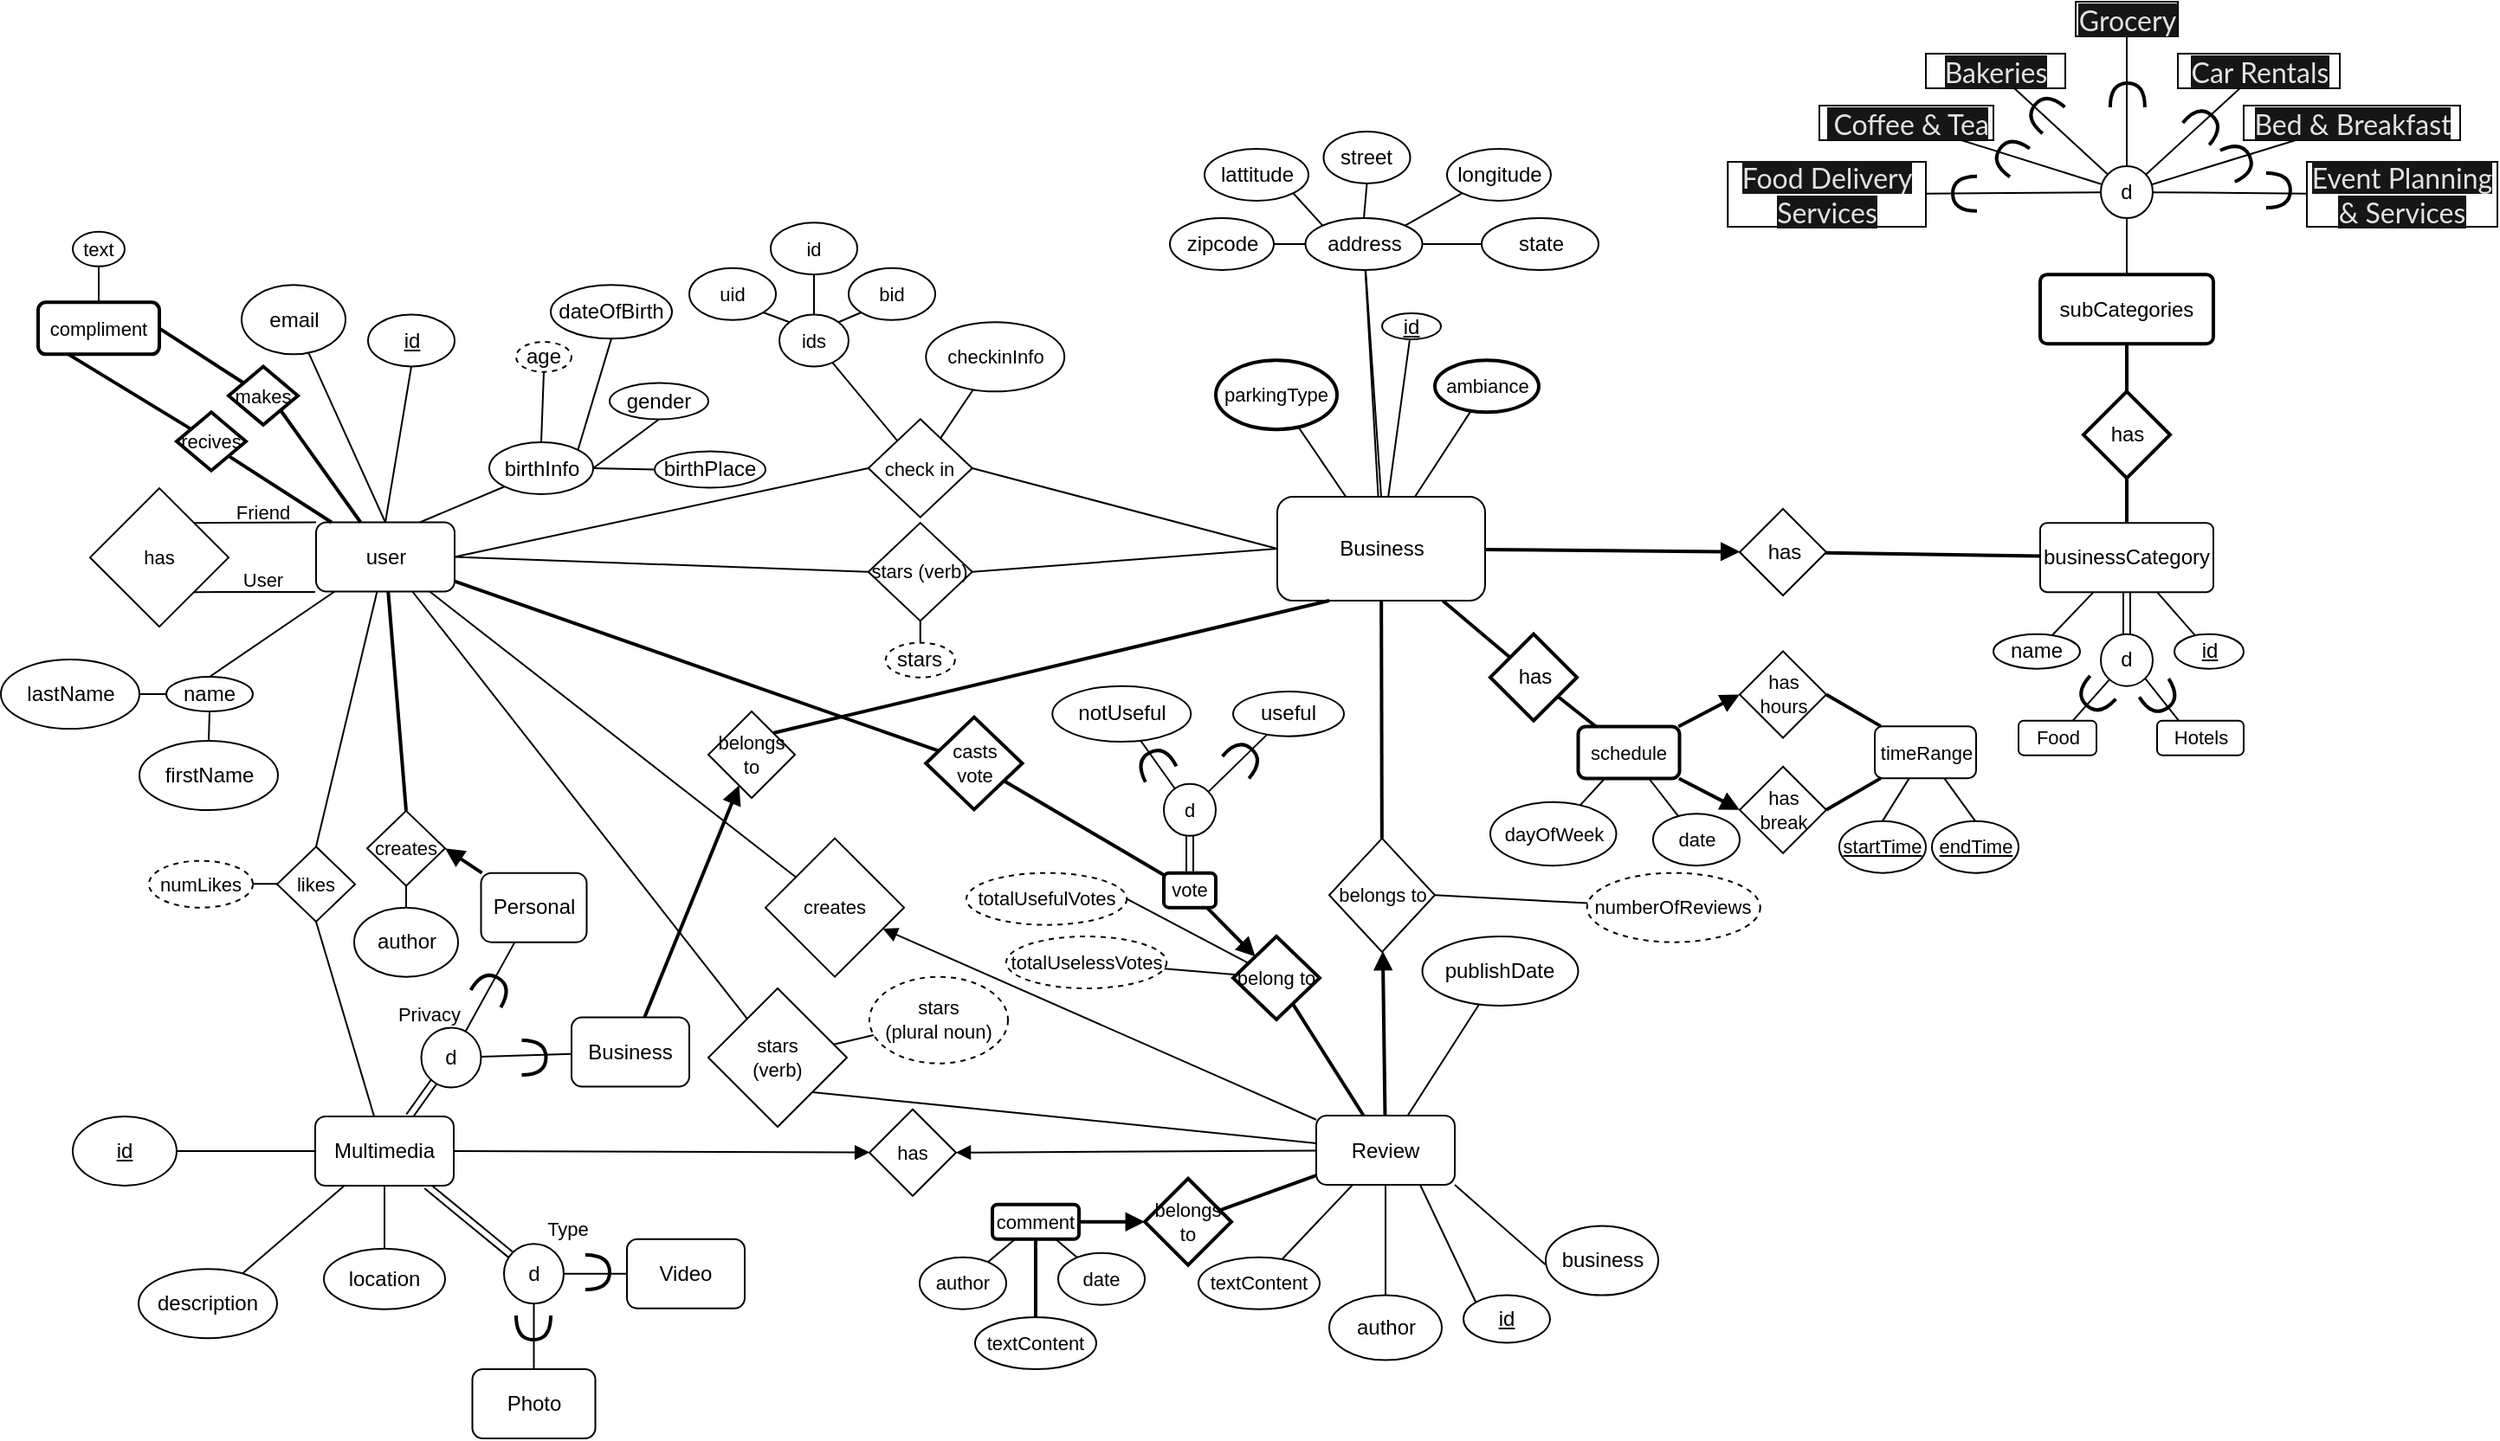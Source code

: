 <mxfile>
    <diagram name="Page-1" id="iPtElRWPh3RuLjCkUGT1">
        <mxGraphModel dx="1386" dy="768" grid="1" gridSize="10" guides="1" tooltips="1" connect="1" arrows="1" fold="1" page="1" pageScale="1" pageWidth="850" pageHeight="1100" math="0" shadow="0">
            <root>
                <mxCell id="0"/>
                <mxCell id="1" parent="0"/>
                <mxCell id="FS0p3moliFxc1-Q8TRuR-4" value="&lt;u&gt;id&lt;/u&gt;" style="ellipse;whiteSpace=wrap;html=1;" parent="1" vertex="1">
                    <mxGeometry x="220.5" y="350.75" width="50" height="30" as="geometry"/>
                </mxCell>
                <mxCell id="FS0p3moliFxc1-Q8TRuR-10" value="email" style="ellipse;whiteSpace=wrap;html=1;" parent="1" vertex="1">
                    <mxGeometry x="147.5" y="333.68" width="60" height="40" as="geometry"/>
                </mxCell>
                <mxCell id="60" style="edgeStyle=none;shape=connector;rounded=1;html=1;exitX=1;exitY=0.5;exitDx=0;exitDy=0;entryX=0;entryY=0.5;entryDx=0;entryDy=0;labelBackgroundColor=default;strokeColor=default;fontFamily=Helvetica;fontSize=11;fontColor=default;startArrow=none;startFill=0;endArrow=none;endFill=0;" parent="1" source="FS0p3moliFxc1-Q8TRuR-13" target="52" edge="1">
                    <mxGeometry relative="1" as="geometry"/>
                </mxCell>
                <mxCell id="112" style="edgeStyle=none;shape=connector;rounded=1;html=1;labelBackgroundColor=default;strokeColor=default;fontFamily=Helvetica;fontSize=11;fontColor=default;startArrow=none;startFill=0;endArrow=none;endFill=0;" parent="1" source="FS0p3moliFxc1-Q8TRuR-13" target="111" edge="1">
                    <mxGeometry relative="1" as="geometry"/>
                </mxCell>
                <mxCell id="199" style="edgeStyle=none;shape=connector;rounded=1;html=1;exitX=1;exitY=0.5;exitDx=0;exitDy=0;entryX=0;entryY=0.5;entryDx=0;entryDy=0;labelBackgroundColor=default;strokeColor=default;fontFamily=Helvetica;fontSize=11;fontColor=default;startArrow=none;startFill=0;endArrow=none;endFill=0;" parent="1" source="FS0p3moliFxc1-Q8TRuR-13" target="197" edge="1">
                    <mxGeometry relative="1" as="geometry"/>
                </mxCell>
                <mxCell id="FS0p3moliFxc1-Q8TRuR-13" value="user" style="rounded=1;whiteSpace=wrap;html=1;" parent="1" vertex="1">
                    <mxGeometry x="190.5" y="470.75" width="80" height="40" as="geometry"/>
                </mxCell>
                <mxCell id="FS0p3moliFxc1-Q8TRuR-16" value="" style="group" parent="1" connectable="0" vertex="1">
                    <mxGeometry x="104" y="560" width="50" height="20" as="geometry"/>
                </mxCell>
                <mxCell id="FS0p3moliFxc1-Q8TRuR-15" value="name" style="ellipse;whiteSpace=wrap;html=1;" parent="FS0p3moliFxc1-Q8TRuR-16" vertex="1">
                    <mxGeometry width="50" height="20" as="geometry"/>
                </mxCell>
                <mxCell id="FS0p3moliFxc1-Q8TRuR-26" value="" style="endArrow=none;html=1;rounded=0;entryX=0.5;entryY=0;entryDx=0;entryDy=0;" parent="1" source="FS0p3moliFxc1-Q8TRuR-10" target="FS0p3moliFxc1-Q8TRuR-13" edge="1">
                    <mxGeometry width="50" height="50" relative="1" as="geometry">
                        <mxPoint x="230.5" y="720.75" as="sourcePoint"/>
                        <mxPoint x="280.5" y="670.75" as="targetPoint"/>
                    </mxGeometry>
                </mxCell>
                <mxCell id="FS0p3moliFxc1-Q8TRuR-27" value="" style="endArrow=none;html=1;rounded=0;entryX=0.5;entryY=0;entryDx=0;entryDy=0;" parent="1" source="FS0p3moliFxc1-Q8TRuR-13" target="FS0p3moliFxc1-Q8TRuR-15" edge="1">
                    <mxGeometry width="50" height="50" relative="1" as="geometry">
                        <mxPoint x="210.75" y="536.5" as="sourcePoint"/>
                        <mxPoint x="280.75" y="696.5" as="targetPoint"/>
                    </mxGeometry>
                </mxCell>
                <mxCell id="FS0p3moliFxc1-Q8TRuR-28" value="" style="endArrow=none;html=1;rounded=0;entryX=0.75;entryY=0;entryDx=0;entryDy=0;exitX=0;exitY=1;exitDx=0;exitDy=0;strokeWidth=1;" parent="1" source="FS0p3moliFxc1-Q8TRuR-19" target="FS0p3moliFxc1-Q8TRuR-13" edge="1">
                    <mxGeometry width="50" height="50" relative="1" as="geometry">
                        <mxPoint x="230.5" y="720.75" as="sourcePoint"/>
                        <mxPoint x="280.5" y="670.75" as="targetPoint"/>
                    </mxGeometry>
                </mxCell>
                <mxCell id="FS0p3moliFxc1-Q8TRuR-30" value="" style="endArrow=none;html=1;rounded=0;entryX=0.5;entryY=1;entryDx=0;entryDy=0;exitX=0.5;exitY=0;exitDx=0;exitDy=0;" parent="1" source="FS0p3moliFxc1-Q8TRuR-13" target="FS0p3moliFxc1-Q8TRuR-4" edge="1">
                    <mxGeometry width="50" height="50" relative="1" as="geometry">
                        <mxPoint x="230.5" y="720.75" as="sourcePoint"/>
                        <mxPoint x="280.5" y="670.75" as="targetPoint"/>
                    </mxGeometry>
                </mxCell>
                <mxCell id="FS0p3moliFxc1-Q8TRuR-40" style="edgeStyle=none;shape=link;rounded=0;orthogonalLoop=1;jettySize=auto;html=1;" parent="1" source="FS0p3moliFxc1-Q8TRuR-31" target="FS0p3moliFxc1-Q8TRuR-39" edge="1">
                    <mxGeometry relative="1" as="geometry"/>
                </mxCell>
                <mxCell id="36" style="edgeStyle=none;shape=link;rounded=1;html=1;labelBackgroundColor=default;strokeColor=default;fontFamily=Helvetica;fontSize=11;fontColor=default;startArrow=none;startFill=0;endArrow=none;endFill=0;" parent="1" source="FS0p3moliFxc1-Q8TRuR-31" target="33" edge="1">
                    <mxGeometry relative="1" as="geometry"/>
                </mxCell>
                <mxCell id="45" style="edgeStyle=none;shape=connector;rounded=1;html=1;exitX=1;exitY=0.5;exitDx=0;exitDy=0;labelBackgroundColor=default;strokeColor=default;fontFamily=Helvetica;fontSize=11;fontColor=default;startArrow=none;startFill=0;endArrow=block;endFill=1;strokeWidth=1;" parent="1" source="FS0p3moliFxc1-Q8TRuR-31" target="44" edge="1">
                    <mxGeometry relative="1" as="geometry">
                        <mxPoint x="390" y="832.32" as="targetPoint"/>
                    </mxGeometry>
                </mxCell>
                <mxCell id="FS0p3moliFxc1-Q8TRuR-31" value="Multimedia" style="rounded=1;whiteSpace=wrap;html=1;" parent="1" vertex="1">
                    <mxGeometry x="190" y="814" width="80" height="40" as="geometry"/>
                </mxCell>
                <mxCell id="FS0p3moliFxc1-Q8TRuR-33" value="&lt;u&gt;id&lt;/u&gt;" style="ellipse;whiteSpace=wrap;html=1;" parent="1" vertex="1">
                    <mxGeometry x="50" y="814" width="60" height="40" as="geometry"/>
                </mxCell>
                <mxCell id="208" style="edgeStyle=none;shape=connector;rounded=1;html=1;labelBackgroundColor=default;strokeColor=default;fontFamily=Helvetica;fontSize=11;fontColor=default;startArrow=none;startFill=0;endArrow=none;endFill=0;" parent="1" source="FS0p3moliFxc1-Q8TRuR-34" target="205" edge="1">
                    <mxGeometry relative="1" as="geometry"/>
                </mxCell>
                <mxCell id="FS0p3moliFxc1-Q8TRuR-34" value="author" style="ellipse;whiteSpace=wrap;html=1;" parent="1" vertex="1">
                    <mxGeometry x="212.5" y="693.32" width="60" height="40" as="geometry"/>
                </mxCell>
                <mxCell id="FS0p3moliFxc1-Q8TRuR-35" value="description" style="ellipse;whiteSpace=wrap;html=1;" parent="1" vertex="1">
                    <mxGeometry x="88" y="902.07" width="80" height="40" as="geometry"/>
                </mxCell>
                <mxCell id="FS0p3moliFxc1-Q8TRuR-36" value="location" style="ellipse;whiteSpace=wrap;html=1;" parent="1" vertex="1">
                    <mxGeometry x="195" y="890.39" width="70" height="35" as="geometry"/>
                </mxCell>
                <mxCell id="FS0p3moliFxc1-Q8TRuR-45" style="edgeStyle=none;rounded=0;orthogonalLoop=1;jettySize=auto;html=1;endArrow=none;endFill=0;" parent="1" source="FS0p3moliFxc1-Q8TRuR-39" target="FS0p3moliFxc1-Q8TRuR-41" edge="1">
                    <mxGeometry relative="1" as="geometry"/>
                </mxCell>
                <mxCell id="FS0p3moliFxc1-Q8TRuR-39" value="d" style="ellipse;whiteSpace=wrap;html=1;aspect=fixed;" parent="1" vertex="1">
                    <mxGeometry x="251.25" y="762.75" width="34.5" height="34.5" as="geometry"/>
                </mxCell>
                <mxCell id="185" style="edgeStyle=none;shape=connector;rounded=1;html=1;labelBackgroundColor=default;strokeColor=default;fontFamily=Helvetica;fontSize=11;fontColor=default;startArrow=none;startFill=0;endArrow=block;endFill=1;strokeWidth=2;" parent="1" source="FS0p3moliFxc1-Q8TRuR-41" target="184" edge="1">
                    <mxGeometry relative="1" as="geometry"/>
                </mxCell>
                <mxCell id="FS0p3moliFxc1-Q8TRuR-41" value="Business" style="rounded=1;whiteSpace=wrap;html=1;" parent="1" vertex="1">
                    <mxGeometry x="338" y="756.75" width="68" height="40" as="geometry"/>
                </mxCell>
                <mxCell id="FS0p3moliFxc1-Q8TRuR-42" value="Personal" style="rounded=1;whiteSpace=wrap;html=1;" parent="1" vertex="1">
                    <mxGeometry x="285.75" y="673.32" width="61" height="40" as="geometry"/>
                </mxCell>
                <mxCell id="FS0p3moliFxc1-Q8TRuR-43" style="edgeStyle=none;shape=link;rounded=0;orthogonalLoop=1;jettySize=auto;html=1;exitX=0.5;exitY=0;exitDx=0;exitDy=0;" parent="1" source="FS0p3moliFxc1-Q8TRuR-41" target="FS0p3moliFxc1-Q8TRuR-41" edge="1">
                    <mxGeometry relative="1" as="geometry"/>
                </mxCell>
                <mxCell id="FS0p3moliFxc1-Q8TRuR-44" style="edgeStyle=none;rounded=0;orthogonalLoop=1;jettySize=auto;html=1;startArrow=none;endArrow=none;endFill=0;" parent="1" source="FS0p3moliFxc1-Q8TRuR-39" target="FS0p3moliFxc1-Q8TRuR-42" edge="1">
                    <mxGeometry relative="1" as="geometry"/>
                </mxCell>
                <mxCell id="FS0p3moliFxc1-Q8TRuR-46" value="" style="endArrow=none;html=1;rounded=0;exitX=0.5;exitY=1;exitDx=0;exitDy=0;entryX=0.5;entryY=0;entryDx=0;entryDy=0;" parent="1" source="FS0p3moliFxc1-Q8TRuR-31" target="FS0p3moliFxc1-Q8TRuR-36" edge="1">
                    <mxGeometry width="50" height="50" relative="1" as="geometry">
                        <mxPoint x="270" y="814" as="sourcePoint"/>
                        <mxPoint x="320" y="764" as="targetPoint"/>
                    </mxGeometry>
                </mxCell>
                <mxCell id="FS0p3moliFxc1-Q8TRuR-47" value="" style="endArrow=none;html=1;rounded=0;entryX=0;entryY=0.5;entryDx=0;entryDy=0;exitX=1;exitY=0.5;exitDx=0;exitDy=0;" parent="1" source="FS0p3moliFxc1-Q8TRuR-33" target="FS0p3moliFxc1-Q8TRuR-31" edge="1">
                    <mxGeometry width="50" height="50" relative="1" as="geometry">
                        <mxPoint x="270" y="944" as="sourcePoint"/>
                        <mxPoint x="320" y="894" as="targetPoint"/>
                    </mxGeometry>
                </mxCell>
                <mxCell id="FS0p3moliFxc1-Q8TRuR-50" value="" style="endArrow=none;html=1;rounded=0;" parent="1" source="FS0p3moliFxc1-Q8TRuR-35" target="FS0p3moliFxc1-Q8TRuR-31" edge="1">
                    <mxGeometry width="50" height="50" relative="1" as="geometry">
                        <mxPoint x="270" y="884" as="sourcePoint"/>
                        <mxPoint x="320" y="834" as="targetPoint"/>
                    </mxGeometry>
                </mxCell>
                <mxCell id="FS0p3moliFxc1-Q8TRuR-51" value="Review" style="rounded=1;whiteSpace=wrap;html=1;" parent="1" vertex="1">
                    <mxGeometry x="768" y="813.5" width="80" height="40" as="geometry"/>
                </mxCell>
                <mxCell id="FS0p3moliFxc1-Q8TRuR-52" value="&lt;u&gt;id&lt;/u&gt;" style="ellipse;whiteSpace=wrap;html=1;" parent="1" vertex="1">
                    <mxGeometry x="853" y="917.25" width="50" height="27.5" as="geometry"/>
                </mxCell>
                <mxCell id="FS0p3moliFxc1-Q8TRuR-53" value="publishDate" style="ellipse;whiteSpace=wrap;html=1;" parent="1" vertex="1">
                    <mxGeometry x="829.25" y="710" width="90" height="40" as="geometry"/>
                </mxCell>
                <mxCell id="FS0p3moliFxc1-Q8TRuR-55" value="author" style="ellipse;whiteSpace=wrap;html=1;" parent="1" vertex="1">
                    <mxGeometry x="775.5" y="917.25" width="65" height="37.5" as="geometry"/>
                </mxCell>
                <mxCell id="FS0p3moliFxc1-Q8TRuR-56" value="business" style="ellipse;whiteSpace=wrap;html=1;" parent="1" vertex="1">
                    <mxGeometry x="900.5" y="877.25" width="65" height="40" as="geometry"/>
                </mxCell>
                <mxCell id="FS0p3moliFxc1-Q8TRuR-70" value="" style="endArrow=none;html=1;rounded=0;entryX=0.5;entryY=0;entryDx=0;entryDy=0;exitX=0.5;exitY=1;exitDx=0;exitDy=0;" parent="1" source="FS0p3moliFxc1-Q8TRuR-51" target="FS0p3moliFxc1-Q8TRuR-55" edge="1">
                    <mxGeometry width="50" height="50" relative="1" as="geometry">
                        <mxPoint x="768" y="853.5" as="sourcePoint"/>
                        <mxPoint x="818" y="803.5" as="targetPoint"/>
                    </mxGeometry>
                </mxCell>
                <mxCell id="FS0p3moliFxc1-Q8TRuR-71" value="" style="endArrow=none;html=1;rounded=0;exitX=0;exitY=0;exitDx=0;exitDy=0;entryX=0.75;entryY=1;entryDx=0;entryDy=0;" parent="1" source="FS0p3moliFxc1-Q8TRuR-52" target="FS0p3moliFxc1-Q8TRuR-51" edge="1">
                    <mxGeometry width="50" height="50" relative="1" as="geometry">
                        <mxPoint x="768" y="853.5" as="sourcePoint"/>
                        <mxPoint x="818" y="803.5" as="targetPoint"/>
                    </mxGeometry>
                </mxCell>
                <mxCell id="FS0p3moliFxc1-Q8TRuR-72" value="" style="endArrow=none;html=1;rounded=0;exitX=1;exitY=1;exitDx=0;exitDy=0;entryX=-0.004;entryY=0.556;entryDx=0;entryDy=0;entryPerimeter=0;" parent="1" source="FS0p3moliFxc1-Q8TRuR-51" target="FS0p3moliFxc1-Q8TRuR-56" edge="1">
                    <mxGeometry width="50" height="50" relative="1" as="geometry">
                        <mxPoint x="768" y="853.5" as="sourcePoint"/>
                        <mxPoint x="818" y="803.5" as="targetPoint"/>
                    </mxGeometry>
                </mxCell>
                <mxCell id="FS0p3moliFxc1-Q8TRuR-73" value="" style="endArrow=none;html=1;rounded=0;entryX=1;entryY=1;entryDx=0;entryDy=0;" parent="1" source="FS0p3moliFxc1-Q8TRuR-51" target="189" edge="1">
                    <mxGeometry width="50" height="50" relative="1" as="geometry">
                        <mxPoint x="848" y="808.5" as="sourcePoint"/>
                        <mxPoint x="656.781" y="801.008" as="targetPoint"/>
                    </mxGeometry>
                </mxCell>
                <mxCell id="FS0p3moliFxc1-Q8TRuR-74" value="" style="endArrow=none;html=1;rounded=0;" parent="1" source="FS0p3moliFxc1-Q8TRuR-53" target="FS0p3moliFxc1-Q8TRuR-51" edge="1">
                    <mxGeometry width="50" height="50" relative="1" as="geometry">
                        <mxPoint x="768" y="853.5" as="sourcePoint"/>
                        <mxPoint x="818" y="803.5" as="targetPoint"/>
                    </mxGeometry>
                </mxCell>
                <mxCell id="93" style="edgeStyle=none;shape=connector;rounded=1;html=1;labelBackgroundColor=default;strokeColor=default;fontFamily=Helvetica;fontSize=11;fontColor=default;startArrow=none;startFill=0;endArrow=none;endFill=0;strokeWidth=2;" parent="1" source="FS0p3moliFxc1-Q8TRuR-75" target="92" edge="1">
                    <mxGeometry relative="1" as="geometry"/>
                </mxCell>
                <mxCell id="234" style="edgeStyle=none;shape=connector;rounded=1;html=1;labelBackgroundColor=default;strokeColor=default;fontFamily=Helvetica;fontSize=11;fontColor=default;startArrow=none;startFill=0;endArrow=none;endFill=0;" parent="1" source="FS0p3moliFxc1-Q8TRuR-75" target="232" edge="1">
                    <mxGeometry relative="1" as="geometry"/>
                </mxCell>
                <mxCell id="FS0p3moliFxc1-Q8TRuR-75" value="Business" style="rounded=1;whiteSpace=wrap;html=1;" parent="1" vertex="1">
                    <mxGeometry x="745.5" y="456" width="120" height="60" as="geometry"/>
                </mxCell>
                <mxCell id="FS0p3moliFxc1-Q8TRuR-61" value="notUseful" style="ellipse;whiteSpace=wrap;html=1;" parent="1" vertex="1">
                    <mxGeometry x="615.63" y="565.32" width="80" height="32.18" as="geometry"/>
                </mxCell>
                <mxCell id="FS0p3moliFxc1-Q8TRuR-60" value="useful" style="ellipse;whiteSpace=wrap;html=1;" parent="1" vertex="1">
                    <mxGeometry x="720" y="568.5" width="64" height="25.82" as="geometry"/>
                </mxCell>
                <mxCell id="5LiRAlSjJbCMQmVI5KmH-1" value="" style="endArrow=none;html=1;rounded=0;" parent="1" source="118" target="FS0p3moliFxc1-Q8TRuR-61" edge="1">
                    <mxGeometry width="50" height="50" relative="1" as="geometry">
                        <mxPoint x="732.04" y="723.25" as="sourcePoint"/>
                        <mxPoint x="1160.5" y="873.5" as="targetPoint"/>
                    </mxGeometry>
                </mxCell>
                <mxCell id="5LiRAlSjJbCMQmVI5KmH-2" value="" style="endArrow=none;html=1;rounded=0;" parent="1" source="118" target="FS0p3moliFxc1-Q8TRuR-60" edge="1">
                    <mxGeometry width="50" height="50" relative="1" as="geometry">
                        <mxPoint x="741.472" y="735.713" as="sourcePoint"/>
                        <mxPoint x="989" y="830.18" as="targetPoint"/>
                    </mxGeometry>
                </mxCell>
                <mxCell id="FS0p3moliFxc1-Q8TRuR-5" value="firstName" style="ellipse;whiteSpace=wrap;html=1;" parent="1" vertex="1">
                    <mxGeometry x="88.5" y="597" width="80" height="40" as="geometry"/>
                </mxCell>
                <mxCell id="FS0p3moliFxc1-Q8TRuR-6" value="lastName" style="ellipse;whiteSpace=wrap;html=1;" parent="1" vertex="1">
                    <mxGeometry x="8.5" y="550" width="80" height="40" as="geometry"/>
                </mxCell>
                <mxCell id="5LiRAlSjJbCMQmVI5KmH-4" value="" style="endArrow=none;html=1;rounded=0;entryX=0.5;entryY=0;entryDx=0;entryDy=0;exitX=0.5;exitY=1;exitDx=0;exitDy=0;" parent="1" source="FS0p3moliFxc1-Q8TRuR-15" target="FS0p3moliFxc1-Q8TRuR-5" edge="1">
                    <mxGeometry width="50" height="50" relative="1" as="geometry">
                        <mxPoint x="192.5" y="593.5" as="sourcePoint"/>
                        <mxPoint x="167.5" y="593.5" as="targetPoint"/>
                    </mxGeometry>
                </mxCell>
                <mxCell id="5LiRAlSjJbCMQmVI5KmH-5" value="" style="endArrow=none;html=1;rounded=0;exitX=0;exitY=0.5;exitDx=0;exitDy=0;entryX=1;entryY=0.5;entryDx=0;entryDy=0;" parent="1" source="FS0p3moliFxc1-Q8TRuR-15" target="FS0p3moliFxc1-Q8TRuR-6" edge="1">
                    <mxGeometry width="50" height="50" relative="1" as="geometry">
                        <mxPoint x="123" y="454.25" as="sourcePoint"/>
                        <mxPoint x="173" y="404.25" as="targetPoint"/>
                    </mxGeometry>
                </mxCell>
                <mxCell id="FS0p3moliFxc1-Q8TRuR-19" value="birthInfo" style="ellipse;whiteSpace=wrap;html=1;" parent="1" vertex="1">
                    <mxGeometry x="290.5" y="424.5" width="60" height="30" as="geometry"/>
                </mxCell>
                <mxCell id="FS0p3moliFxc1-Q8TRuR-7" value="dateOfBirth" style="ellipse;whiteSpace=wrap;html=1;" parent="1" vertex="1">
                    <mxGeometry x="326" y="333.68" width="70" height="31" as="geometry"/>
                </mxCell>
                <mxCell id="FS0p3moliFxc1-Q8TRuR-8" value="birthPlace" style="ellipse;whiteSpace=wrap;html=1;" parent="1" vertex="1">
                    <mxGeometry x="386" y="429.75" width="64" height="21" as="geometry"/>
                </mxCell>
                <mxCell id="FS0p3moliFxc1-Q8TRuR-9" value="gender" style="ellipse;whiteSpace=wrap;html=1;" parent="1" vertex="1">
                    <mxGeometry x="360" y="390.25" width="57" height="21" as="geometry"/>
                </mxCell>
                <mxCell id="FS0p3moliFxc1-Q8TRuR-18" value="age" style="ellipse;whiteSpace=wrap;dashed=1;dashed-pattern=1;html=1;" parent="1" vertex="1">
                    <mxGeometry x="306" y="366.5" width="32" height="17.36" as="geometry"/>
                </mxCell>
                <mxCell id="5LiRAlSjJbCMQmVI5KmH-9" value="" style="endArrow=none;html=1;rounded=0;exitX=0.5;exitY=1;exitDx=0;exitDy=0;entryX=0.5;entryY=0;entryDx=0;entryDy=0;" parent="1" source="FS0p3moliFxc1-Q8TRuR-18" target="FS0p3moliFxc1-Q8TRuR-19" edge="1">
                    <mxGeometry width="50" height="50" relative="1" as="geometry">
                        <mxPoint x="520.5" y="500.75" as="sourcePoint"/>
                        <mxPoint x="570.5" y="450.75" as="targetPoint"/>
                    </mxGeometry>
                </mxCell>
                <mxCell id="5LiRAlSjJbCMQmVI5KmH-10" value="" style="endArrow=none;html=1;rounded=0;entryX=0.5;entryY=1;entryDx=0;entryDy=0;exitX=1;exitY=0;exitDx=0;exitDy=0;" parent="1" source="FS0p3moliFxc1-Q8TRuR-19" target="FS0p3moliFxc1-Q8TRuR-7" edge="1">
                    <mxGeometry width="50" height="50" relative="1" as="geometry">
                        <mxPoint x="310.5" y="460.75" as="sourcePoint"/>
                        <mxPoint x="360.5" y="410.75" as="targetPoint"/>
                    </mxGeometry>
                </mxCell>
                <mxCell id="5LiRAlSjJbCMQmVI5KmH-11" value="" style="endArrow=none;html=1;rounded=0;exitX=0;exitY=0.5;exitDx=0;exitDy=0;entryX=1;entryY=0.5;entryDx=0;entryDy=0;" parent="1" source="FS0p3moliFxc1-Q8TRuR-8" target="FS0p3moliFxc1-Q8TRuR-19" edge="1">
                    <mxGeometry width="50" height="50" relative="1" as="geometry">
                        <mxPoint x="310.5" y="460.75" as="sourcePoint"/>
                        <mxPoint x="360.5" y="410.75" as="targetPoint"/>
                    </mxGeometry>
                </mxCell>
                <mxCell id="5LiRAlSjJbCMQmVI5KmH-12" value="" style="endArrow=none;html=1;rounded=0;entryX=0.5;entryY=1;entryDx=0;entryDy=0;exitX=1;exitY=0.5;exitDx=0;exitDy=0;" parent="1" source="FS0p3moliFxc1-Q8TRuR-19" target="FS0p3moliFxc1-Q8TRuR-9" edge="1">
                    <mxGeometry width="50" height="50" relative="1" as="geometry">
                        <mxPoint x="360.5" y="430.75" as="sourcePoint"/>
                        <mxPoint x="360.5" y="410.75" as="targetPoint"/>
                    </mxGeometry>
                </mxCell>
                <mxCell id="5LiRAlSjJbCMQmVI5KmH-20" value="" style="group" parent="1" connectable="0" vertex="1">
                    <mxGeometry x="631" y="265" width="319" height="108.68" as="geometry"/>
                </mxCell>
                <mxCell id="FS0p3moliFxc1-Q8TRuR-77" value="address" style="ellipse;whiteSpace=wrap;html=1;" parent="5LiRAlSjJbCMQmVI5KmH-20" vertex="1">
                    <mxGeometry x="130.75" y="30" width="67.5" height="30" as="geometry"/>
                </mxCell>
                <mxCell id="FS0p3moliFxc1-Q8TRuR-78" value="street" style="ellipse;whiteSpace=wrap;html=1;" parent="5LiRAlSjJbCMQmVI5KmH-20" vertex="1">
                    <mxGeometry x="141.25" y="-20" width="50" height="30" as="geometry"/>
                </mxCell>
                <mxCell id="FS0p3moliFxc1-Q8TRuR-79" value="zipcode" style="ellipse;whiteSpace=wrap;html=1;" parent="5LiRAlSjJbCMQmVI5KmH-20" vertex="1">
                    <mxGeometry x="52.5" y="30" width="60" height="30" as="geometry"/>
                </mxCell>
                <mxCell id="FS0p3moliFxc1-Q8TRuR-80" value="lattitude" style="ellipse;whiteSpace=wrap;html=1;" parent="5LiRAlSjJbCMQmVI5KmH-20" vertex="1">
                    <mxGeometry x="72.5" y="-10" width="60" height="30" as="geometry"/>
                </mxCell>
                <mxCell id="FS0p3moliFxc1-Q8TRuR-81" value="longitude" style="ellipse;whiteSpace=wrap;html=1;" parent="5LiRAlSjJbCMQmVI5KmH-20" vertex="1">
                    <mxGeometry x="212.5" y="-10" width="60" height="30" as="geometry"/>
                </mxCell>
                <mxCell id="5LiRAlSjJbCMQmVI5KmH-14" value="state" style="ellipse;whiteSpace=wrap;html=1;align=center;" parent="5LiRAlSjJbCMQmVI5KmH-20" vertex="1">
                    <mxGeometry x="232.5" y="30" width="67.5" height="30" as="geometry"/>
                </mxCell>
                <mxCell id="5LiRAlSjJbCMQmVI5KmH-18" value="" style="endArrow=none;html=1;rounded=0;entryX=0;entryY=0.5;entryDx=0;entryDy=0;exitX=1;exitY=0.5;exitDx=0;exitDy=0;" parent="5LiRAlSjJbCMQmVI5KmH-20" source="FS0p3moliFxc1-Q8TRuR-79" target="FS0p3moliFxc1-Q8TRuR-77" edge="1">
                    <mxGeometry width="50" height="50" relative="1" as="geometry">
                        <mxPoint x="122.5" y="40" as="sourcePoint"/>
                        <mxPoint x="172.5" y="-10" as="targetPoint"/>
                    </mxGeometry>
                </mxCell>
                <mxCell id="5LiRAlSjJbCMQmVI5KmH-17" value="" style="endArrow=none;html=1;rounded=0;exitX=1;exitY=1;exitDx=0;exitDy=0;entryX=0;entryY=0;entryDx=0;entryDy=0;" parent="5LiRAlSjJbCMQmVI5KmH-20" source="FS0p3moliFxc1-Q8TRuR-80" target="FS0p3moliFxc1-Q8TRuR-77" edge="1">
                    <mxGeometry width="50" height="50" relative="1" as="geometry">
                        <mxPoint x="122.5" y="40" as="sourcePoint"/>
                        <mxPoint x="172.5" y="-10" as="targetPoint"/>
                    </mxGeometry>
                </mxCell>
                <mxCell id="5LiRAlSjJbCMQmVI5KmH-15" value="" style="endArrow=none;html=1;rounded=0;exitX=0;exitY=1;exitDx=0;exitDy=0;entryX=1;entryY=0;entryDx=0;entryDy=0;" parent="5LiRAlSjJbCMQmVI5KmH-20" source="FS0p3moliFxc1-Q8TRuR-81" target="FS0p3moliFxc1-Q8TRuR-77" edge="1">
                    <mxGeometry width="50" height="50" relative="1" as="geometry">
                        <mxPoint x="122.5" y="40" as="sourcePoint"/>
                        <mxPoint x="172.5" y="-10" as="targetPoint"/>
                    </mxGeometry>
                </mxCell>
                <mxCell id="5LiRAlSjJbCMQmVI5KmH-19" value="" style="endArrow=none;html=1;rounded=0;exitX=0;exitY=0.5;exitDx=0;exitDy=0;entryX=1;entryY=0.5;entryDx=0;entryDy=0;" parent="5LiRAlSjJbCMQmVI5KmH-20" source="5LiRAlSjJbCMQmVI5KmH-14" target="FS0p3moliFxc1-Q8TRuR-77" edge="1">
                    <mxGeometry width="50" height="50" relative="1" as="geometry">
                        <mxPoint x="122.5" y="40" as="sourcePoint"/>
                        <mxPoint x="172.5" y="-10" as="targetPoint"/>
                    </mxGeometry>
                </mxCell>
                <mxCell id="5LiRAlSjJbCMQmVI5KmH-16" value="" style="endArrow=none;html=1;rounded=0;exitX=0.5;exitY=0;exitDx=0;exitDy=0;entryX=0.5;entryY=1;entryDx=0;entryDy=0;" parent="5LiRAlSjJbCMQmVI5KmH-20" source="FS0p3moliFxc1-Q8TRuR-77" target="FS0p3moliFxc1-Q8TRuR-78" edge="1">
                    <mxGeometry width="50" height="50" relative="1" as="geometry">
                        <mxPoint x="122.5" y="60" as="sourcePoint"/>
                        <mxPoint x="172.5" y="10" as="targetPoint"/>
                    </mxGeometry>
                </mxCell>
                <mxCell id="FS0p3moliFxc1-Q8TRuR-76" value="id" style="ellipse;whiteSpace=wrap;html=1;fontStyle=4" parent="5LiRAlSjJbCMQmVI5KmH-20" vertex="1">
                    <mxGeometry x="175" y="85" width="34" height="15" as="geometry"/>
                </mxCell>
                <mxCell id="5LiRAlSjJbCMQmVI5KmH-21" value="" style="endArrow=none;html=1;rounded=0;exitX=0.5;exitY=0;exitDx=0;exitDy=0;" parent="1" source="FS0p3moliFxc1-Q8TRuR-75" target="FS0p3moliFxc1-Q8TRuR-77" edge="1">
                    <mxGeometry width="50" height="50" relative="1" as="geometry">
                        <mxPoint x="755.5" y="426" as="sourcePoint"/>
                        <mxPoint x="805.5" y="376" as="targetPoint"/>
                    </mxGeometry>
                </mxCell>
                <mxCell id="5LiRAlSjJbCMQmVI5KmH-24" value="" style="endArrow=none;html=1;rounded=0;" parent="1" source="FS0p3moliFxc1-Q8TRuR-76" target="FS0p3moliFxc1-Q8TRuR-75" edge="1">
                    <mxGeometry relative="1" as="geometry">
                        <mxPoint x="705.5" y="486" as="sourcePoint"/>
                        <mxPoint x="865.5" y="486" as="targetPoint"/>
                    </mxGeometry>
                </mxCell>
                <mxCell id="16" style="edgeStyle=none;shape=connector;rounded=1;html=1;labelBackgroundColor=default;strokeColor=default;fontFamily=Helvetica;fontSize=11;fontColor=default;endArrow=none;endFill=0;fontStyle=1;strokeWidth=2;" parent="1" source="3" target="4" edge="1">
                    <mxGeometry relative="1" as="geometry"/>
                </mxCell>
                <mxCell id="22" value="" style="edgeStyle=none;shape=link;rounded=1;html=1;labelBackgroundColor=default;strokeColor=default;fontFamily=Helvetica;fontSize=11;fontColor=default;startArrow=none;startFill=0;endArrow=none;endFill=0;" parent="1" source="3" target="21" edge="1">
                    <mxGeometry relative="1" as="geometry"/>
                </mxCell>
                <mxCell id="3" value="businessCategory" style="rounded=1;arcSize=10;whiteSpace=wrap;html=1;align=center;" parent="1" vertex="1">
                    <mxGeometry x="1186" y="471.07" width="100" height="40" as="geometry"/>
                </mxCell>
                <mxCell id="17" style="edgeStyle=none;shape=connector;rounded=1;html=1;labelBackgroundColor=default;strokeColor=default;fontFamily=Helvetica;fontSize=11;fontColor=default;endArrow=none;endFill=0;startArrow=block;startFill=1;fontStyle=1;strokeWidth=2;" parent="1" source="4" target="FS0p3moliFxc1-Q8TRuR-75" edge="1">
                    <mxGeometry relative="1" as="geometry"/>
                </mxCell>
                <mxCell id="4" value="has" style="shape=rhombus;html=1;dashed=0;whitespace=wrap;perimeter=rhombusPerimeter;" parent="1" vertex="1">
                    <mxGeometry x="1012.5" y="463" width="50" height="50" as="geometry"/>
                </mxCell>
                <mxCell id="7" value="" style="endArrow=none;html=1;strokeWidth=2;" parent="1" source="3" target="236" edge="1">
                    <mxGeometry width="50" height="50" relative="1" as="geometry">
                        <mxPoint x="1183.5" y="636.82" as="sourcePoint"/>
                        <mxPoint x="1236" y="444" as="targetPoint"/>
                    </mxGeometry>
                </mxCell>
                <mxCell id="15" style="edgeStyle=none;html=1;endArrow=none;endFill=0;" parent="1" source="11" target="3" edge="1">
                    <mxGeometry relative="1" as="geometry">
                        <mxPoint x="1183.5" y="686.82" as="targetPoint"/>
                    </mxGeometry>
                </mxCell>
                <mxCell id="11" value="name" style="ellipse;whiteSpace=wrap;html=1;align=center;" parent="1" vertex="1">
                    <mxGeometry x="1159" y="535.32" width="50" height="20" as="geometry"/>
                </mxCell>
                <mxCell id="14" style="edgeStyle=none;html=1;endArrow=none;endFill=0;" parent="1" source="12" target="3" edge="1">
                    <mxGeometry relative="1" as="geometry">
                        <mxPoint x="1254" y="491.32" as="targetPoint"/>
                    </mxGeometry>
                </mxCell>
                <mxCell id="12" value="&lt;u&gt;id&lt;/u&gt;" style="ellipse;whiteSpace=wrap;html=1;align=center;" parent="1" vertex="1">
                    <mxGeometry x="1263.5" y="535.32" width="40" height="20" as="geometry"/>
                </mxCell>
                <mxCell id="21" value="d" style="ellipse;whiteSpace=wrap;html=1;rounded=1;arcSize=10;" parent="1" vertex="1">
                    <mxGeometry x="1221" y="535.32" width="30" height="30" as="geometry"/>
                </mxCell>
                <mxCell id="129" value="" style="edgeStyle=none;shape=connector;rounded=1;html=1;labelBackgroundColor=default;strokeColor=default;fontFamily=Helvetica;fontSize=11;fontColor=default;startArrow=none;startFill=0;endArrow=none;endFill=0;" parent="1" source="23" target="21" edge="1">
                    <mxGeometry relative="1" as="geometry"/>
                </mxCell>
                <mxCell id="23" value="Food" style="rounded=1;whiteSpace=wrap;html=1;fontFamily=Helvetica;fontSize=11;fontColor=default;" parent="1" vertex="1">
                    <mxGeometry x="1173.5" y="585.32" width="45" height="20" as="geometry"/>
                </mxCell>
                <mxCell id="24" value="Hotels" style="rounded=1;whiteSpace=wrap;html=1;fontFamily=Helvetica;fontSize=11;fontColor=default;" parent="1" vertex="1">
                    <mxGeometry x="1253.5" y="585.32" width="50" height="20" as="geometry"/>
                </mxCell>
                <mxCell id="27" value="" style="endArrow=none;html=1;rounded=1;labelBackgroundColor=default;strokeColor=default;fontFamily=Helvetica;fontSize=11;fontColor=default;shape=connector;exitX=1;exitY=1;exitDx=0;exitDy=0;entryX=0.25;entryY=0;entryDx=0;entryDy=0;" parent="1" source="21" target="24" edge="1">
                    <mxGeometry width="50" height="50" relative="1" as="geometry">
                        <mxPoint x="1183.5" y="636.82" as="sourcePoint"/>
                        <mxPoint x="1233.5" y="586.82" as="targetPoint"/>
                    </mxGeometry>
                </mxCell>
                <mxCell id="37" style="edgeStyle=none;rounded=1;html=1;labelBackgroundColor=default;strokeColor=default;fontFamily=Helvetica;fontSize=11;fontColor=default;startArrow=none;startFill=0;endArrow=none;endFill=0;" parent="1" source="33" target="34" edge="1">
                    <mxGeometry relative="1" as="geometry">
                        <mxPoint x="316" y="910" as="sourcePoint"/>
                    </mxGeometry>
                </mxCell>
                <mxCell id="38" style="edgeStyle=none;rounded=1;html=1;labelBackgroundColor=default;strokeColor=default;fontFamily=Helvetica;fontSize=11;fontColor=default;startArrow=none;startFill=0;endArrow=none;endFill=0;" parent="1" source="33" target="35" edge="1">
                    <mxGeometry relative="1" as="geometry"/>
                </mxCell>
                <mxCell id="33" value="d" style="ellipse;whiteSpace=wrap;html=1;aspect=fixed;" parent="1" vertex="1">
                    <mxGeometry x="299" y="887.57" width="34.5" height="34.5" as="geometry"/>
                </mxCell>
                <mxCell id="34" value="Photo" style="rounded=1;whiteSpace=wrap;html=1;" parent="1" vertex="1">
                    <mxGeometry x="280.75" y="960" width="71" height="40" as="geometry"/>
                </mxCell>
                <mxCell id="35" value="Video" style="rounded=1;whiteSpace=wrap;html=1;" parent="1" vertex="1">
                    <mxGeometry x="370" y="884.86" width="68" height="40" as="geometry"/>
                </mxCell>
                <mxCell id="39" value="Privacy" style="text;html=1;strokeColor=none;fillColor=none;align=center;verticalAlign=middle;whiteSpace=wrap;rounded=0;fontFamily=Helvetica;fontSize=11;fontColor=default;" parent="1" vertex="1">
                    <mxGeometry x="225.75" y="740.0" width="60" height="30" as="geometry"/>
                </mxCell>
                <mxCell id="40" value="Type" style="text;html=1;strokeColor=none;fillColor=none;align=center;verticalAlign=middle;whiteSpace=wrap;rounded=0;fontFamily=Helvetica;fontSize=11;fontColor=default;" parent="1" vertex="1">
                    <mxGeometry x="306" y="864" width="60" height="30" as="geometry"/>
                </mxCell>
                <mxCell id="46" style="edgeStyle=none;shape=connector;rounded=1;html=1;exitX=1;exitY=0.5;exitDx=0;exitDy=0;labelBackgroundColor=default;strokeColor=default;fontFamily=Helvetica;fontSize=11;fontColor=default;startArrow=block;startFill=1;endArrow=none;endFill=0;" parent="1" source="44" target="FS0p3moliFxc1-Q8TRuR-51" edge="1">
                    <mxGeometry relative="1" as="geometry">
                        <mxPoint x="750" y="870" as="targetPoint"/>
                    </mxGeometry>
                </mxCell>
                <mxCell id="44" value="has" style="rhombus;whiteSpace=wrap;html=1;fontFamily=Helvetica;fontSize=11;fontColor=default;" parent="1" vertex="1">
                    <mxGeometry x="510" y="809.86" width="50" height="50" as="geometry"/>
                </mxCell>
                <mxCell id="49" style="edgeStyle=none;shape=connector;rounded=1;html=1;exitX=0.5;exitY=1;exitDx=0;exitDy=0;labelBackgroundColor=default;strokeColor=default;fontFamily=Helvetica;fontSize=11;fontColor=default;startArrow=none;startFill=0;endArrow=none;endFill=0;" parent="1" source="48" target="FS0p3moliFxc1-Q8TRuR-31" edge="1">
                    <mxGeometry relative="1" as="geometry"/>
                </mxCell>
                <mxCell id="50" style="edgeStyle=none;shape=connector;rounded=1;html=1;exitX=0.5;exitY=0;exitDx=0;exitDy=0;labelBackgroundColor=default;strokeColor=default;fontFamily=Helvetica;fontSize=11;fontColor=default;startArrow=none;startFill=0;endArrow=none;endFill=0;" parent="1" source="48" target="FS0p3moliFxc1-Q8TRuR-13" edge="1">
                    <mxGeometry relative="1" as="geometry"/>
                </mxCell>
                <mxCell id="210" style="edgeStyle=none;shape=connector;rounded=1;html=1;labelBackgroundColor=default;strokeColor=default;fontFamily=Helvetica;fontSize=11;fontColor=default;startArrow=none;startFill=0;endArrow=none;endFill=0;" parent="1" source="48" target="209" edge="1">
                    <mxGeometry relative="1" as="geometry"/>
                </mxCell>
                <mxCell id="48" value="likes" style="rhombus;whiteSpace=wrap;html=1;fontFamily=Helvetica;fontSize=11;fontColor=default;" parent="1" vertex="1">
                    <mxGeometry x="168" y="658.16" width="45" height="43.32" as="geometry"/>
                </mxCell>
                <mxCell id="53" style="edgeStyle=none;shape=connector;rounded=1;html=1;exitX=1;exitY=0.5;exitDx=0;exitDy=0;entryX=0;entryY=0.5;entryDx=0;entryDy=0;labelBackgroundColor=default;strokeColor=default;fontFamily=Helvetica;fontSize=11;fontColor=default;startArrow=none;startFill=0;endArrow=none;endFill=0;" parent="1" source="52" target="FS0p3moliFxc1-Q8TRuR-75" edge="1">
                    <mxGeometry relative="1" as="geometry"/>
                </mxCell>
                <mxCell id="214" style="edgeStyle=none;shape=connector;rounded=1;html=1;labelBackgroundColor=default;strokeColor=default;fontFamily=Helvetica;fontSize=11;fontColor=default;startArrow=none;startFill=0;endArrow=none;endFill=0;" parent="1" source="52" target="213" edge="1">
                    <mxGeometry relative="1" as="geometry"/>
                </mxCell>
                <mxCell id="52" value="check in" style="rhombus;whiteSpace=wrap;html=1;fontFamily=Helvetica;fontSize=11;fontColor=default;" parent="1" vertex="1">
                    <mxGeometry x="509.38" y="411.17" width="60" height="56.66" as="geometry"/>
                </mxCell>
                <mxCell id="54" value="bid" style="ellipse;whiteSpace=wrap;html=1;fontFamily=Helvetica;fontSize=11;fontColor=default;" parent="1" vertex="1">
                    <mxGeometry x="498" y="323.91" width="50" height="30" as="geometry"/>
                </mxCell>
                <mxCell id="55" value="id" style="ellipse;whiteSpace=wrap;html=1;fontFamily=Helvetica;fontSize=11;fontColor=default;" parent="1" vertex="1">
                    <mxGeometry x="453" y="297.59" width="50" height="30" as="geometry"/>
                </mxCell>
                <mxCell id="56" value="uid" style="ellipse;whiteSpace=wrap;html=1;fontFamily=Helvetica;fontSize=11;fontColor=default;" parent="1" vertex="1">
                    <mxGeometry x="406" y="323.91" width="50" height="30" as="geometry"/>
                </mxCell>
                <mxCell id="57" value="" style="endArrow=none;html=1;rounded=1;labelBackgroundColor=default;strokeColor=default;fontFamily=Helvetica;fontSize=11;fontColor=default;shape=connector;entryX=1;entryY=1;entryDx=0;entryDy=0;exitX=0;exitY=0;exitDx=0;exitDy=0;" parent="1" source="211" target="56" edge="1">
                    <mxGeometry width="50" height="50" relative="1" as="geometry">
                        <mxPoint x="480" y="527.59" as="sourcePoint"/>
                        <mxPoint x="530" y="477.59" as="targetPoint"/>
                    </mxGeometry>
                </mxCell>
                <mxCell id="58" value="" style="endArrow=none;html=1;rounded=1;labelBackgroundColor=default;strokeColor=default;fontFamily=Helvetica;fontSize=11;fontColor=default;shape=connector;entryX=0;entryY=1;entryDx=0;entryDy=0;exitX=1;exitY=0;exitDx=0;exitDy=0;" parent="1" source="211" target="54" edge="1">
                    <mxGeometry width="50" height="50" relative="1" as="geometry">
                        <mxPoint x="480" y="527.59" as="sourcePoint"/>
                        <mxPoint x="530" y="477.59" as="targetPoint"/>
                    </mxGeometry>
                </mxCell>
                <mxCell id="59" value="" style="endArrow=none;html=1;rounded=1;labelBackgroundColor=default;strokeColor=default;fontFamily=Helvetica;fontSize=11;fontColor=default;shape=connector;exitX=0.5;exitY=1;exitDx=0;exitDy=0;entryX=0.5;entryY=0;entryDx=0;entryDy=0;" parent="1" source="55" target="211" edge="1">
                    <mxGeometry width="50" height="50" relative="1" as="geometry">
                        <mxPoint x="480" y="527.59" as="sourcePoint"/>
                        <mxPoint x="530" y="477.59" as="targetPoint"/>
                    </mxGeometry>
                </mxCell>
                <mxCell id="62" style="edgeStyle=none;shape=connector;rounded=1;html=1;exitX=1;exitY=0;exitDx=0;exitDy=0;entryX=0;entryY=0;entryDx=0;entryDy=0;labelBackgroundColor=default;strokeColor=default;fontFamily=Helvetica;fontSize=11;fontColor=default;startArrow=none;startFill=0;endArrow=none;endFill=0;" parent="1" source="61" target="FS0p3moliFxc1-Q8TRuR-13" edge="1">
                    <mxGeometry relative="1" as="geometry"/>
                </mxCell>
                <mxCell id="63" style="edgeStyle=none;shape=connector;rounded=1;html=1;exitX=1;exitY=1;exitDx=0;exitDy=0;labelBackgroundColor=default;strokeColor=default;fontFamily=Helvetica;fontSize=11;fontColor=default;startArrow=none;startFill=0;endArrow=none;endFill=0;" parent="1" source="61" edge="1">
                    <mxGeometry relative="1" as="geometry">
                        <mxPoint x="190" y="511" as="targetPoint"/>
                    </mxGeometry>
                </mxCell>
                <mxCell id="61" value="has" style="rhombus;whiteSpace=wrap;html=1;fontFamily=Helvetica;fontSize=11;fontColor=default;" parent="1" vertex="1">
                    <mxGeometry x="60" y="451.07" width="80" height="80" as="geometry"/>
                </mxCell>
                <mxCell id="64" value="Friend" style="text;html=1;strokeColor=none;fillColor=none;align=center;verticalAlign=middle;whiteSpace=wrap;rounded=0;fontFamily=Helvetica;fontSize=11;fontColor=default;" parent="1" vertex="1">
                    <mxGeometry x="140" y="455.75" width="40" height="18.5" as="geometry"/>
                </mxCell>
                <mxCell id="65" value="User" style="text;html=1;strokeColor=none;fillColor=none;align=center;verticalAlign=middle;whiteSpace=wrap;rounded=0;fontFamily=Helvetica;fontSize=11;fontColor=default;" parent="1" vertex="1">
                    <mxGeometry x="145" y="499" width="30" height="10" as="geometry"/>
                </mxCell>
                <mxCell id="70" style="edgeStyle=none;shape=connector;rounded=1;html=1;labelBackgroundColor=default;strokeColor=default;fontFamily=Helvetica;fontSize=11;fontColor=default;startArrow=none;startFill=0;endArrow=none;endFill=0;strokeWidth=2;" parent="1" source="69" target="FS0p3moliFxc1-Q8TRuR-75" edge="1">
                    <mxGeometry relative="1" as="geometry"/>
                </mxCell>
                <mxCell id="71" style="edgeStyle=none;shape=connector;rounded=1;html=1;labelBackgroundColor=default;strokeColor=default;fontFamily=Helvetica;fontSize=11;fontColor=default;startArrow=block;startFill=1;endArrow=none;endFill=0;strokeWidth=2;" parent="1" source="69" target="FS0p3moliFxc1-Q8TRuR-51" edge="1">
                    <mxGeometry relative="1" as="geometry"/>
                </mxCell>
                <mxCell id="196" style="edgeStyle=none;shape=connector;rounded=1;html=1;exitX=1;exitY=0.5;exitDx=0;exitDy=0;labelBackgroundColor=default;strokeColor=default;fontFamily=Helvetica;fontSize=11;fontColor=default;startArrow=none;startFill=0;endArrow=none;endFill=0;" parent="1" source="69" target="195" edge="1">
                    <mxGeometry relative="1" as="geometry"/>
                </mxCell>
                <mxCell id="69" value="belongs to" style="rhombus;whiteSpace=wrap;html=1;fontFamily=Helvetica;fontSize=11;fontColor=default;" parent="1" vertex="1">
                    <mxGeometry x="775.5" y="653.32" width="61" height="65.64" as="geometry"/>
                </mxCell>
                <mxCell id="85" style="edgeStyle=none;shape=connector;rounded=1;html=1;labelBackgroundColor=default;strokeColor=default;fontFamily=Helvetica;fontSize=11;fontColor=default;startArrow=none;startFill=0;endArrow=block;endFill=1;entryX=0;entryY=0.5;entryDx=0;entryDy=0;strokeWidth=2;" parent="1" source="72" target="84" edge="1">
                    <mxGeometry relative="1" as="geometry"/>
                </mxCell>
                <mxCell id="86" style="edgeStyle=none;shape=connector;rounded=1;html=1;labelBackgroundColor=default;strokeColor=default;fontFamily=Helvetica;fontSize=11;fontColor=default;startArrow=none;startFill=0;endArrow=block;endFill=1;entryX=0;entryY=0.5;entryDx=0;entryDy=0;strokeWidth=2;" parent="1" source="72" target="83" edge="1">
                    <mxGeometry relative="1" as="geometry"/>
                </mxCell>
                <mxCell id="72" value="schedule" style="rounded=1;whiteSpace=wrap;html=1;fontFamily=Helvetica;fontSize=11;fontColor=default;strokeWidth=2;" parent="1" vertex="1">
                    <mxGeometry x="919.25" y="588.75" width="58.5" height="30" as="geometry"/>
                </mxCell>
                <mxCell id="90" style="edgeStyle=none;shape=connector;rounded=1;html=1;labelBackgroundColor=default;strokeColor=default;fontFamily=Helvetica;fontSize=11;fontColor=default;startArrow=none;startFill=0;endArrow=none;endFill=0;" parent="1" source="78" target="72" edge="1">
                    <mxGeometry relative="1" as="geometry"/>
                </mxCell>
                <mxCell id="78" value="dayOfWeek" style="ellipse;whiteSpace=wrap;html=1;fontFamily=Helvetica;fontSize=11;fontColor=default;" parent="1" vertex="1">
                    <mxGeometry x="868.5" y="632.41" width="72.75" height="36.68" as="geometry"/>
                </mxCell>
                <mxCell id="89" style="edgeStyle=none;shape=connector;rounded=1;html=1;labelBackgroundColor=default;strokeColor=default;fontFamily=Helvetica;fontSize=11;fontColor=default;startArrow=none;startFill=0;endArrow=none;endFill=0;" parent="1" source="79" target="72" edge="1">
                    <mxGeometry relative="1" as="geometry"/>
                </mxCell>
                <mxCell id="79" value="date" style="ellipse;whiteSpace=wrap;html=1;fontFamily=Helvetica;fontSize=11;fontColor=default;" parent="1" vertex="1">
                    <mxGeometry x="962.5" y="639.09" width="50" height="30" as="geometry"/>
                </mxCell>
                <mxCell id="82" value="timeRange" style="rounded=1;whiteSpace=wrap;html=1;fontFamily=Helvetica;fontSize=11;fontColor=default;" parent="1" vertex="1">
                    <mxGeometry x="1090.5" y="588.57" width="58.5" height="30" as="geometry"/>
                </mxCell>
                <mxCell id="88" style="edgeStyle=none;shape=connector;rounded=1;html=1;exitX=1;exitY=0.5;exitDx=0;exitDy=0;labelBackgroundColor=default;strokeColor=default;fontFamily=Helvetica;fontSize=11;fontColor=default;startArrow=none;startFill=0;endArrow=none;endFill=0;strokeWidth=2;" parent="1" source="83" target="82" edge="1">
                    <mxGeometry relative="1" as="geometry"/>
                </mxCell>
                <mxCell id="83" value="has break" style="rhombus;whiteSpace=wrap;html=1;fontFamily=Helvetica;fontSize=11;fontColor=default;" parent="1" vertex="1">
                    <mxGeometry x="1012.5" y="611.91" width="50" height="50" as="geometry"/>
                </mxCell>
                <mxCell id="87" style="edgeStyle=none;shape=connector;rounded=1;html=1;exitX=1;exitY=0.5;exitDx=0;exitDy=0;labelBackgroundColor=default;strokeColor=default;fontFamily=Helvetica;fontSize=11;fontColor=default;startArrow=none;startFill=0;endArrow=none;endFill=0;strokeWidth=2;" parent="1" source="84" target="82" edge="1">
                    <mxGeometry relative="1" as="geometry"/>
                </mxCell>
                <mxCell id="84" value="has hours" style="rhombus;whiteSpace=wrap;html=1;fontFamily=Helvetica;fontSize=11;fontColor=default;" parent="1" vertex="1">
                    <mxGeometry x="1012.5" y="545.25" width="50" height="50" as="geometry"/>
                </mxCell>
                <mxCell id="94" style="edgeStyle=none;shape=connector;rounded=1;html=1;labelBackgroundColor=default;strokeColor=default;fontFamily=Helvetica;fontSize=11;fontColor=default;startArrow=none;startFill=0;endArrow=none;endFill=0;strokeWidth=2;" parent="1" source="92" target="72" edge="1">
                    <mxGeometry relative="1" as="geometry"/>
                </mxCell>
                <mxCell id="92" value="has" style="shape=rhombus;html=1;dashed=0;whitespace=wrap;perimeter=rhombusPerimeter;strokeWidth=2;" parent="1" vertex="1">
                    <mxGeometry x="868.5" y="535.32" width="50" height="50" as="geometry"/>
                </mxCell>
                <mxCell id="107" style="edgeStyle=none;shape=connector;rounded=1;html=1;labelBackgroundColor=default;strokeColor=default;fontFamily=Helvetica;fontSize=11;fontColor=default;startArrow=none;startFill=0;endArrow=block;endFill=1;strokeWidth=2;" parent="1" source="95" target="99" edge="1">
                    <mxGeometry relative="1" as="geometry"/>
                </mxCell>
                <mxCell id="95" value="comment" style="rounded=1;whiteSpace=wrap;html=1;fontFamily=Helvetica;fontSize=11;fontColor=default;strokeWidth=2;" parent="1" vertex="1">
                    <mxGeometry x="581" y="864.86" width="50" height="20" as="geometry"/>
                </mxCell>
                <mxCell id="102" style="edgeStyle=none;shape=connector;rounded=1;html=1;labelBackgroundColor=default;strokeColor=default;fontFamily=Helvetica;fontSize=11;fontColor=default;startArrow=none;startFill=0;endArrow=none;endFill=0;" parent="1" source="96" target="95" edge="1">
                    <mxGeometry relative="1" as="geometry"/>
                </mxCell>
                <mxCell id="96" value="author" style="ellipse;whiteSpace=wrap;html=1;fontFamily=Helvetica;fontSize=11;fontColor=default;" parent="1" vertex="1">
                    <mxGeometry x="539" y="895.39" width="50" height="30" as="geometry"/>
                </mxCell>
                <mxCell id="103" style="edgeStyle=none;shape=connector;rounded=1;html=1;labelBackgroundColor=default;strokeColor=default;fontFamily=Helvetica;fontSize=11;fontColor=default;startArrow=none;startFill=0;endArrow=none;endFill=0;" parent="1" source="97" target="95" edge="1">
                    <mxGeometry relative="1" as="geometry"/>
                </mxCell>
                <mxCell id="97" value="date" style="ellipse;whiteSpace=wrap;html=1;fontFamily=Helvetica;fontSize=11;fontColor=default;" parent="1" vertex="1">
                    <mxGeometry x="619" y="892.89" width="50" height="30" as="geometry"/>
                </mxCell>
                <mxCell id="109" style="edgeStyle=none;shape=connector;rounded=1;html=1;labelBackgroundColor=default;strokeColor=default;fontFamily=Helvetica;fontSize=11;fontColor=default;startArrow=none;startFill=0;endArrow=none;endFill=0;strokeWidth=1;" parent="1" source="130" target="FS0p3moliFxc1-Q8TRuR-51" edge="1">
                    <mxGeometry relative="1" as="geometry">
                        <mxPoint x="746.783" y="902.173" as="sourcePoint"/>
                    </mxGeometry>
                </mxCell>
                <mxCell id="108" style="edgeStyle=none;shape=connector;rounded=1;html=1;labelBackgroundColor=default;strokeColor=default;fontFamily=Helvetica;fontSize=11;fontColor=default;startArrow=none;startFill=0;endArrow=none;endFill=0;strokeWidth=2;" parent="1" source="99" target="FS0p3moliFxc1-Q8TRuR-51" edge="1">
                    <mxGeometry relative="1" as="geometry"/>
                </mxCell>
                <mxCell id="99" value="belongs to" style="rhombus;whiteSpace=wrap;html=1;fontFamily=Helvetica;fontSize=11;fontColor=default;strokeWidth=2;" parent="1" vertex="1">
                    <mxGeometry x="669" y="849.86" width="50" height="50" as="geometry"/>
                </mxCell>
                <mxCell id="105" style="edgeStyle=none;shape=connector;rounded=1;html=1;labelBackgroundColor=default;strokeColor=default;fontFamily=Helvetica;fontSize=11;fontColor=default;startArrow=none;startFill=0;endArrow=none;endFill=0;strokeWidth=2;" parent="1" source="131" target="95" edge="1">
                    <mxGeometry relative="1" as="geometry">
                        <mxPoint x="604.721" y="917.971" as="sourcePoint"/>
                    </mxGeometry>
                </mxCell>
                <mxCell id="113" style="edgeStyle=none;shape=connector;rounded=1;html=1;labelBackgroundColor=default;strokeColor=default;fontFamily=Helvetica;fontSize=11;fontColor=default;startArrow=block;startFill=1;endArrow=none;endFill=0;" parent="1" source="111" target="FS0p3moliFxc1-Q8TRuR-51" edge="1">
                    <mxGeometry relative="1" as="geometry"/>
                </mxCell>
                <mxCell id="111" value="creates" style="rhombus;whiteSpace=wrap;html=1;fontFamily=Helvetica;fontSize=11;fontColor=default;" parent="1" vertex="1">
                    <mxGeometry x="450" y="653.32" width="80" height="80" as="geometry"/>
                </mxCell>
                <mxCell id="115" style="edgeStyle=none;shape=connector;rounded=1;html=1;labelBackgroundColor=default;strokeColor=default;fontFamily=Helvetica;fontSize=11;fontColor=default;startArrow=none;startFill=0;endArrow=none;endFill=0;strokeWidth=2;" parent="1" source="114" target="FS0p3moliFxc1-Q8TRuR-13" edge="1">
                    <mxGeometry relative="1" as="geometry"/>
                </mxCell>
                <mxCell id="120" style="edgeStyle=none;shape=connector;rounded=1;html=1;labelBackgroundColor=default;strokeColor=default;fontFamily=Helvetica;fontSize=11;fontColor=default;startArrow=none;startFill=0;endArrow=none;endFill=0;strokeWidth=2;" parent="1" source="114" target="117" edge="1">
                    <mxGeometry relative="1" as="geometry"/>
                </mxCell>
                <mxCell id="114" value="casts&lt;br&gt;vote" style="rhombus;whiteSpace=wrap;html=1;fontFamily=Helvetica;fontSize=11;fontColor=default;strokeWidth=2;" parent="1" vertex="1">
                    <mxGeometry x="542.63" y="583.34" width="55.63" height="53.32" as="geometry"/>
                </mxCell>
                <mxCell id="117" value="vote" style="rounded=1;whiteSpace=wrap;html=1;fontFamily=Helvetica;fontSize=11;fontColor=default;strokeWidth=2;" parent="1" vertex="1">
                    <mxGeometry x="680" y="673.32" width="30" height="20" as="geometry"/>
                </mxCell>
                <mxCell id="119" style="edgeStyle=none;shape=link;rounded=1;html=1;labelBackgroundColor=default;strokeColor=default;fontFamily=Helvetica;fontSize=11;fontColor=default;startArrow=none;startFill=0;endArrow=none;endFill=0;" parent="1" source="118" target="117" edge="1">
                    <mxGeometry relative="1" as="geometry">
                        <mxPoint x="690" y="683" as="targetPoint"/>
                    </mxGeometry>
                </mxCell>
                <mxCell id="118" value="d" style="ellipse;whiteSpace=wrap;html=1;aspect=fixed;fontFamily=Helvetica;fontSize=11;fontColor=default;" parent="1" vertex="1">
                    <mxGeometry x="680" y="621.91" width="30" height="30" as="geometry"/>
                </mxCell>
                <mxCell id="123" style="edgeStyle=none;shape=connector;rounded=1;html=1;labelBackgroundColor=default;strokeColor=default;fontFamily=Helvetica;fontSize=11;fontColor=default;startArrow=block;startFill=1;endArrow=none;endFill=0;strokeWidth=2;" parent="1" source="122" target="117" edge="1">
                    <mxGeometry relative="1" as="geometry"/>
                </mxCell>
                <mxCell id="124" style="edgeStyle=none;shape=connector;rounded=1;html=1;labelBackgroundColor=default;strokeColor=default;fontFamily=Helvetica;fontSize=11;fontColor=default;startArrow=none;startFill=0;endArrow=none;endFill=0;strokeWidth=2;" parent="1" source="122" target="FS0p3moliFxc1-Q8TRuR-51" edge="1">
                    <mxGeometry relative="1" as="geometry"/>
                </mxCell>
                <mxCell id="122" value="belong to" style="rhombus;whiteSpace=wrap;html=1;fontFamily=Helvetica;fontSize=11;fontColor=default;strokeWidth=2;" parent="1" vertex="1">
                    <mxGeometry x="720" y="710" width="50" height="48" as="geometry"/>
                </mxCell>
                <mxCell id="130" value="textContent" style="ellipse;whiteSpace=wrap;html=1;fontFamily=Helvetica;fontSize=11;fontColor=default;" parent="1" vertex="1">
                    <mxGeometry x="700" y="895.39" width="70" height="30" as="geometry"/>
                </mxCell>
                <mxCell id="131" value="textContent" style="ellipse;whiteSpace=wrap;html=1;fontFamily=Helvetica;fontSize=11;fontColor=default;" parent="1" vertex="1">
                    <mxGeometry x="571" y="930" width="70" height="30" as="geometry"/>
                </mxCell>
                <mxCell id="135" style="edgeStyle=none;shape=connector;rounded=1;html=1;labelBackgroundColor=default;strokeColor=default;fontFamily=Helvetica;fontSize=11;fontColor=default;startArrow=block;startFill=1;endArrow=none;endFill=0;exitX=1;exitY=0.5;exitDx=0;exitDy=0;strokeWidth=2;" parent="1" source="205" target="FS0p3moliFxc1-Q8TRuR-42" edge="1">
                    <mxGeometry relative="1" as="geometry">
                        <mxPoint x="296.34" y="627.343" as="sourcePoint"/>
                    </mxGeometry>
                </mxCell>
                <mxCell id="198" style="edgeStyle=none;shape=connector;rounded=1;html=1;labelBackgroundColor=default;strokeColor=default;fontFamily=Helvetica;fontSize=11;fontColor=default;startArrow=none;startFill=0;endArrow=none;endFill=0;" parent="1" source="FS0p3moliFxc1-Q8TRuR-83" target="197" edge="1">
                    <mxGeometry relative="1" as="geometry"/>
                </mxCell>
                <mxCell id="FS0p3moliFxc1-Q8TRuR-83" value="stars" style="ellipse;whiteSpace=wrap;html=1;dashed=1;" parent="1" vertex="1">
                    <mxGeometry x="519.38" y="540.32" width="40" height="20" as="geometry"/>
                </mxCell>
                <mxCell id="145" style="edgeStyle=none;shape=connector;rounded=1;html=1;labelBackgroundColor=default;strokeColor=default;fontFamily=Helvetica;fontSize=11;fontColor=default;startArrow=none;startFill=0;endArrow=none;endFill=0;" parent="1" source="FS0p3moliFxc1-Q8TRuR-77" target="FS0p3moliFxc1-Q8TRuR-75" edge="1">
                    <mxGeometry relative="1" as="geometry"/>
                </mxCell>
                <mxCell id="176" value="" style="edgeStyle=none;shape=connector;rounded=1;html=1;labelBackgroundColor=default;strokeColor=default;fontFamily=Helvetica;fontSize=11;fontColor=default;startArrow=none;startFill=0;endArrow=none;endFill=0;exitX=1;exitY=0.5;exitDx=0;exitDy=0;strokeWidth=2;" parent="1" source="172" target="175" edge="1">
                    <mxGeometry relative="1" as="geometry"/>
                </mxCell>
                <mxCell id="172" value="compliment" style="rounded=1;whiteSpace=wrap;html=1;fontFamily=Helvetica;fontSize=11;fontColor=default;strokeWidth=2;" parent="1" vertex="1">
                    <mxGeometry x="30" y="343.68" width="70" height="30" as="geometry"/>
                </mxCell>
                <mxCell id="174" style="edgeStyle=none;shape=connector;rounded=1;html=1;labelBackgroundColor=default;strokeColor=default;fontFamily=Helvetica;fontSize=11;fontColor=default;startArrow=none;startFill=0;endArrow=none;endFill=0;" parent="1" source="173" target="172" edge="1">
                    <mxGeometry relative="1" as="geometry"/>
                </mxCell>
                <mxCell id="173" value="text" style="ellipse;whiteSpace=wrap;html=1;fontFamily=Helvetica;fontSize=11;fontColor=default;" parent="1" vertex="1">
                    <mxGeometry x="50" y="302.93" width="30" height="20" as="geometry"/>
                </mxCell>
                <mxCell id="182" style="edgeStyle=none;shape=connector;rounded=1;html=1;exitX=1;exitY=1;exitDx=0;exitDy=0;labelBackgroundColor=default;strokeColor=default;fontFamily=Helvetica;fontSize=11;fontColor=default;startArrow=none;startFill=0;endArrow=none;endFill=0;strokeWidth=2;" parent="1" source="175" target="FS0p3moliFxc1-Q8TRuR-13" edge="1">
                    <mxGeometry relative="1" as="geometry"/>
                </mxCell>
                <mxCell id="175" value="makes" style="rhombus;whiteSpace=wrap;html=1;fontFamily=Helvetica;fontSize=11;fontColor=default;strokeWidth=2;" parent="1" vertex="1">
                    <mxGeometry x="140" y="380.75" width="40" height="33.68" as="geometry"/>
                </mxCell>
                <mxCell id="180" value="" style="edgeStyle=none;shape=connector;rounded=1;html=1;labelBackgroundColor=default;strokeColor=default;fontFamily=Helvetica;fontSize=11;fontColor=default;startArrow=none;startFill=0;endArrow=none;endFill=0;exitX=0.25;exitY=1;exitDx=0;exitDy=0;strokeWidth=2;" parent="1" source="172" target="181" edge="1">
                    <mxGeometry relative="1" as="geometry">
                        <mxPoint x="83.637" y="366.5" as="sourcePoint"/>
                    </mxGeometry>
                </mxCell>
                <mxCell id="183" style="edgeStyle=none;shape=connector;rounded=1;html=1;exitX=1;exitY=1;exitDx=0;exitDy=0;labelBackgroundColor=default;strokeColor=default;fontFamily=Helvetica;fontSize=11;fontColor=default;startArrow=none;startFill=0;endArrow=none;endFill=0;strokeWidth=2;" parent="1" source="181" target="FS0p3moliFxc1-Q8TRuR-13" edge="1">
                    <mxGeometry relative="1" as="geometry">
                        <mxPoint x="230" y="500" as="targetPoint"/>
                    </mxGeometry>
                </mxCell>
                <mxCell id="181" value="recives" style="rhombus;whiteSpace=wrap;html=1;fontFamily=Helvetica;fontSize=11;fontColor=default;strokeWidth=2;" parent="1" vertex="1">
                    <mxGeometry x="110" y="407.16" width="40" height="33.68" as="geometry"/>
                </mxCell>
                <mxCell id="186" style="edgeStyle=none;shape=connector;rounded=1;html=1;exitX=1;exitY=0;exitDx=0;exitDy=0;labelBackgroundColor=default;strokeColor=default;fontFamily=Helvetica;fontSize=11;fontColor=default;startArrow=none;startFill=0;endArrow=none;endFill=0;entryX=0.25;entryY=1;entryDx=0;entryDy=0;strokeWidth=2;" parent="1" source="184" target="FS0p3moliFxc1-Q8TRuR-75" edge="1">
                    <mxGeometry relative="1" as="geometry">
                        <mxPoint x="740" y="530" as="targetPoint"/>
                    </mxGeometry>
                </mxCell>
                <mxCell id="184" value="belongs to" style="rhombus;whiteSpace=wrap;html=1;fontFamily=Helvetica;fontSize=11;fontColor=default;" parent="1" vertex="1">
                    <mxGeometry x="417" y="580" width="50" height="50" as="geometry"/>
                </mxCell>
                <mxCell id="188" style="edgeStyle=none;shape=connector;rounded=1;html=1;exitX=1;exitY=0.5;exitDx=0;exitDy=0;labelBackgroundColor=default;strokeColor=default;fontFamily=Helvetica;fontSize=11;fontColor=default;startArrow=none;startFill=0;endArrow=none;endFill=0;" parent="1" source="187" target="122" edge="1">
                    <mxGeometry relative="1" as="geometry"/>
                </mxCell>
                <mxCell id="187" value="totalUsefulVotes" style="ellipse;whiteSpace=wrap;html=1;fontFamily=Helvetica;fontSize=11;fontColor=default;dashed=1;" parent="1" vertex="1">
                    <mxGeometry x="566" y="673.32" width="92.63" height="30" as="geometry"/>
                </mxCell>
                <mxCell id="190" style="edgeStyle=none;shape=connector;rounded=1;html=1;labelBackgroundColor=default;strokeColor=default;fontFamily=Helvetica;fontSize=11;fontColor=default;startArrow=none;startFill=0;endArrow=none;endFill=0;" parent="1" source="189" target="FS0p3moliFxc1-Q8TRuR-13" edge="1">
                    <mxGeometry relative="1" as="geometry"/>
                </mxCell>
                <mxCell id="192" style="edgeStyle=none;shape=connector;rounded=1;html=1;labelBackgroundColor=default;strokeColor=default;fontFamily=Helvetica;fontSize=11;fontColor=default;startArrow=none;startFill=0;endArrow=none;endFill=0;" parent="1" source="189" target="191" edge="1">
                    <mxGeometry relative="1" as="geometry"/>
                </mxCell>
                <mxCell id="189" value="stars&lt;br&gt;(verb)" style="rhombus;whiteSpace=wrap;html=1;fontFamily=Helvetica;fontSize=11;fontColor=default;" parent="1" vertex="1">
                    <mxGeometry x="417" y="740" width="80" height="80" as="geometry"/>
                </mxCell>
                <mxCell id="191" value="stars&lt;br&gt;(plural noun)" style="ellipse;whiteSpace=wrap;html=1;fontFamily=Helvetica;fontSize=11;fontColor=default;dashed=1;" parent="1" vertex="1">
                    <mxGeometry x="510" y="733.32" width="80" height="50" as="geometry"/>
                </mxCell>
                <mxCell id="194" style="edgeStyle=none;shape=connector;rounded=1;html=1;labelBackgroundColor=default;strokeColor=default;fontFamily=Helvetica;fontSize=11;fontColor=default;startArrow=none;startFill=0;endArrow=none;endFill=0;" parent="1" source="193" target="122" edge="1">
                    <mxGeometry relative="1" as="geometry"/>
                </mxCell>
                <mxCell id="193" value="totalUselessVotes" style="ellipse;whiteSpace=wrap;html=1;fontFamily=Helvetica;fontSize=11;fontColor=default;dashed=1;" parent="1" vertex="1">
                    <mxGeometry x="589" y="710" width="92.63" height="30" as="geometry"/>
                </mxCell>
                <mxCell id="195" value="numberOfReviews" style="ellipse;whiteSpace=wrap;html=1;dashed=1;fontFamily=Helvetica;fontSize=11;fontColor=default;" parent="1" vertex="1">
                    <mxGeometry x="924.37" y="673.32" width="100" height="40" as="geometry"/>
                </mxCell>
                <mxCell id="200" style="edgeStyle=none;shape=connector;rounded=1;html=1;exitX=1;exitY=0.5;exitDx=0;exitDy=0;entryX=0;entryY=0.5;entryDx=0;entryDy=0;labelBackgroundColor=default;strokeColor=default;fontFamily=Helvetica;fontSize=11;fontColor=default;startArrow=none;startFill=0;endArrow=none;endFill=0;" parent="1" source="197" target="FS0p3moliFxc1-Q8TRuR-75" edge="1">
                    <mxGeometry relative="1" as="geometry"/>
                </mxCell>
                <mxCell id="197" value="stars (verb)" style="rhombus;whiteSpace=wrap;html=1;fontFamily=Helvetica;fontSize=11;fontColor=default;" parent="1" vertex="1">
                    <mxGeometry x="509.38" y="471.07" width="60" height="56.66" as="geometry"/>
                </mxCell>
                <mxCell id="203" style="edgeStyle=none;shape=connector;rounded=1;html=1;exitX=0.5;exitY=0;exitDx=0;exitDy=0;labelBackgroundColor=default;strokeColor=default;fontFamily=Helvetica;fontSize=11;fontColor=default;startArrow=none;startFill=0;endArrow=none;endFill=0;" parent="1" source="201" target="82" edge="1">
                    <mxGeometry relative="1" as="geometry"/>
                </mxCell>
                <mxCell id="201" value="&lt;u&gt;startTime&lt;/u&gt;" style="ellipse;whiteSpace=wrap;html=1;fontFamily=Helvetica;fontSize=11;fontColor=default;" parent="1" vertex="1">
                    <mxGeometry x="1070" y="643.32" width="50" height="30" as="geometry"/>
                </mxCell>
                <mxCell id="204" style="edgeStyle=none;shape=connector;rounded=1;html=1;exitX=0.5;exitY=0;exitDx=0;exitDy=0;labelBackgroundColor=default;strokeColor=default;fontFamily=Helvetica;fontSize=11;fontColor=default;startArrow=none;startFill=0;endArrow=none;endFill=0;" parent="1" source="202" target="82" edge="1">
                    <mxGeometry relative="1" as="geometry"/>
                </mxCell>
                <mxCell id="202" value="&lt;u&gt;endTime&lt;/u&gt;" style="ellipse;whiteSpace=wrap;html=1;fontFamily=Helvetica;fontSize=11;fontColor=default;" parent="1" vertex="1">
                    <mxGeometry x="1123.5" y="643.32" width="50" height="30" as="geometry"/>
                </mxCell>
                <mxCell id="206" style="edgeStyle=none;shape=connector;rounded=1;html=1;exitX=0.5;exitY=0;exitDx=0;exitDy=0;labelBackgroundColor=default;strokeColor=default;fontFamily=Helvetica;fontSize=11;fontColor=default;startArrow=none;startFill=0;endArrow=none;endFill=0;strokeWidth=2;" parent="1" source="205" target="FS0p3moliFxc1-Q8TRuR-13" edge="1">
                    <mxGeometry relative="1" as="geometry"/>
                </mxCell>
                <mxCell id="205" value="creates" style="rhombus;whiteSpace=wrap;html=1;fontFamily=Helvetica;fontSize=11;fontColor=default;" parent="1" vertex="1">
                    <mxGeometry x="220" y="637.43" width="45" height="43.32" as="geometry"/>
                </mxCell>
                <mxCell id="209" value="numLikes" style="ellipse;whiteSpace=wrap;html=1;fontFamily=Helvetica;fontSize=11;fontColor=default;dashed=1;" parent="1" vertex="1">
                    <mxGeometry x="94" y="666.32" width="60" height="27" as="geometry"/>
                </mxCell>
                <mxCell id="212" style="edgeStyle=none;shape=connector;rounded=1;html=1;labelBackgroundColor=default;strokeColor=default;fontFamily=Helvetica;fontSize=11;fontColor=default;startArrow=none;startFill=0;endArrow=none;endFill=0;" parent="1" source="211" target="52" edge="1">
                    <mxGeometry relative="1" as="geometry"/>
                </mxCell>
                <mxCell id="211" value="ids" style="ellipse;whiteSpace=wrap;html=1;fontFamily=Helvetica;fontSize=11;fontColor=default;" parent="1" vertex="1">
                    <mxGeometry x="458" y="350.75" width="40" height="30" as="geometry"/>
                </mxCell>
                <mxCell id="213" value="checkinInfo" style="ellipse;whiteSpace=wrap;html=1;fontFamily=Helvetica;fontSize=11;fontColor=default;" parent="1" vertex="1">
                    <mxGeometry x="542.63" y="355.18" width="80" height="40" as="geometry"/>
                </mxCell>
                <mxCell id="215" value="" style="shape=requiredInterface;html=1;verticalLabelPosition=bottom;sketch=0;strokeWidth=2;fontFamily=Helvetica;fontSize=11;fontColor=default;rotation=-60;" parent="1" vertex="1">
                    <mxGeometry x="285" y="730" width="14" height="20" as="geometry"/>
                </mxCell>
                <mxCell id="217" value="" style="shape=requiredInterface;html=1;verticalLabelPosition=bottom;sketch=0;strokeWidth=2;fontFamily=Helvetica;fontSize=11;fontColor=default;rotation=0;" parent="1" vertex="1">
                    <mxGeometry x="309.25" y="770" width="14" height="20" as="geometry"/>
                </mxCell>
                <mxCell id="218" value="" style="shape=requiredInterface;html=1;verticalLabelPosition=bottom;sketch=0;strokeWidth=2;fontFamily=Helvetica;fontSize=11;fontColor=default;rotation=0;" parent="1" vertex="1">
                    <mxGeometry x="346" y="894" width="14" height="20" as="geometry"/>
                </mxCell>
                <mxCell id="219" value="" style="shape=requiredInterface;html=1;verticalLabelPosition=bottom;sketch=0;strokeWidth=2;fontFamily=Helvetica;fontSize=11;fontColor=default;rotation=90;" parent="1" vertex="1">
                    <mxGeometry x="309" y="926" width="14" height="20" as="geometry"/>
                </mxCell>
                <mxCell id="220" value="" style="shape=requiredInterface;html=1;verticalLabelPosition=bottom;sketch=0;strokeWidth=2;fontFamily=Helvetica;fontSize=11;fontColor=default;rotation=-117;" parent="1" vertex="1">
                    <mxGeometry x="668.13" y="600" width="14" height="20" as="geometry"/>
                </mxCell>
                <mxCell id="221" value="" style="shape=requiredInterface;html=1;verticalLabelPosition=bottom;sketch=0;strokeWidth=2;fontFamily=Helvetica;fontSize=11;fontColor=default;rotation=-50;" parent="1" vertex="1">
                    <mxGeometry x="719" y="597" width="14" height="20" as="geometry"/>
                </mxCell>
                <mxCell id="230" value="" style="shape=requiredInterface;html=1;verticalLabelPosition=bottom;sketch=0;strokeWidth=2;fontFamily=Helvetica;fontSize=11;fontColor=default;rotation=132;" parent="1" vertex="1">
                    <mxGeometry x="1210.57" y="561.32" width="14" height="20" as="geometry"/>
                </mxCell>
                <mxCell id="231" value="" style="shape=requiredInterface;html=1;verticalLabelPosition=bottom;sketch=0;strokeWidth=2;fontFamily=Helvetica;fontSize=11;fontColor=default;rotation=58;" parent="1" vertex="1">
                    <mxGeometry x="1248.44" y="562.32" width="14" height="20" as="geometry"/>
                </mxCell>
                <mxCell id="232" value="parkingType" style="ellipse;whiteSpace=wrap;html=1;strokeWidth=2;fontFamily=Helvetica;fontSize=11;fontColor=default;" parent="1" vertex="1">
                    <mxGeometry x="710" y="377.16" width="70" height="40" as="geometry"/>
                </mxCell>
                <mxCell id="235" style="edgeStyle=none;shape=connector;rounded=1;html=1;labelBackgroundColor=default;strokeColor=default;fontFamily=Helvetica;fontSize=11;fontColor=default;startArrow=none;startFill=0;endArrow=none;endFill=0;" parent="1" source="233" target="FS0p3moliFxc1-Q8TRuR-75" edge="1">
                    <mxGeometry relative="1" as="geometry"/>
                </mxCell>
                <mxCell id="233" value="ambiance" style="ellipse;whiteSpace=wrap;html=1;strokeWidth=2;fontFamily=Helvetica;fontSize=11;fontColor=default;" parent="1" vertex="1">
                    <mxGeometry x="836.5" y="377.16" width="60" height="30" as="geometry"/>
                </mxCell>
                <mxCell id="239" style="edgeStyle=none;html=1;endArrow=none;endFill=0;strokeWidth=2;" parent="1" source="236" target="237" edge="1">
                    <mxGeometry relative="1" as="geometry"/>
                </mxCell>
                <mxCell id="236" value="has" style="shape=rhombus;html=1;dashed=0;whitespace=wrap;perimeter=rhombusPerimeter;strokeWidth=2;" parent="1" vertex="1">
                    <mxGeometry x="1211" y="395.18" width="50" height="50" as="geometry"/>
                </mxCell>
                <mxCell id="240" style="edgeStyle=none;html=1;endArrow=none;endFill=0;" parent="1" source="237" target="238" edge="1">
                    <mxGeometry relative="1" as="geometry"/>
                </mxCell>
                <mxCell id="237" value="subCategories" style="rounded=1;arcSize=10;whiteSpace=wrap;html=1;align=center;strokeWidth=2;" parent="1" vertex="1">
                    <mxGeometry x="1186" y="327.59" width="100" height="40" as="geometry"/>
                </mxCell>
                <mxCell id="250" style="edgeStyle=none;html=1;endArrow=none;endFill=0;" parent="1" source="238" target="259" edge="1">
                    <mxGeometry relative="1" as="geometry">
                        <mxPoint x="1288.827" y="189.204" as="targetPoint"/>
                    </mxGeometry>
                </mxCell>
                <mxCell id="251" style="edgeStyle=none;html=1;endArrow=none;endFill=0;" parent="1" source="238" target="262" edge="1">
                    <mxGeometry relative="1" as="geometry">
                        <mxPoint x="1312.538" y="240.828" as="targetPoint"/>
                    </mxGeometry>
                </mxCell>
                <mxCell id="252" style="edgeStyle=none;html=1;endArrow=none;endFill=0;" parent="1" source="238" target="260" edge="1">
                    <mxGeometry relative="1" as="geometry">
                        <mxPoint x="1340" y="280" as="targetPoint"/>
                    </mxGeometry>
                </mxCell>
                <mxCell id="253" style="edgeStyle=none;html=1;endArrow=none;endFill=0;" parent="1" source="238" target="257" edge="1">
                    <mxGeometry relative="1" as="geometry">
                        <mxPoint x="1162.339" y="245.133" as="targetPoint"/>
                    </mxGeometry>
                </mxCell>
                <mxCell id="254" style="edgeStyle=none;html=1;endArrow=none;endFill=0;" parent="1" source="238" target="258" edge="1">
                    <mxGeometry relative="1" as="geometry">
                        <mxPoint x="1120" y="280" as="targetPoint"/>
                    </mxGeometry>
                </mxCell>
                <mxCell id="238" value="d" style="ellipse;whiteSpace=wrap;html=1;rounded=1;arcSize=10;" parent="1" vertex="1">
                    <mxGeometry x="1221" y="265.0" width="30" height="30" as="geometry"/>
                </mxCell>
                <mxCell id="248" style="edgeStyle=none;html=1;endArrow=none;endFill=0;" parent="1" source="256" target="238" edge="1">
                    <mxGeometry relative="1" as="geometry">
                        <mxPoint x="1178.323" y="189.587" as="sourcePoint"/>
                    </mxGeometry>
                </mxCell>
                <mxCell id="249" style="edgeStyle=none;html=1;endArrow=none;endFill=0;" parent="1" source="255" target="238" edge="1">
                    <mxGeometry relative="1" as="geometry">
                        <mxPoint x="1236" y="150" as="sourcePoint"/>
                    </mxGeometry>
                </mxCell>
                <mxCell id="255" value="&lt;span style=&quot;color: rgb(226, 226, 226); font-family: &amp;quot;Lato Extended&amp;quot;, Lato, &amp;quot;Helvetica Neue&amp;quot;, Helvetica, Arial, sans-serif; font-size: 16px; text-align: left; background-color: rgb(22, 22, 22);&quot;&gt;Grocery&lt;/span&gt;" style="whiteSpace=wrap;html=1;" parent="1" vertex="1">
                    <mxGeometry x="1206.5" y="170" width="59" height="20" as="geometry"/>
                </mxCell>
                <mxCell id="256" value="&lt;span style=&quot;color: rgb(226, 226, 226); font-family: &amp;quot;Lato Extended&amp;quot;, Lato, &amp;quot;Helvetica Neue&amp;quot;, Helvetica, Arial, sans-serif; font-size: 16px; text-align: left; background-color: rgb(22, 22, 22);&quot;&gt;Bakeries&lt;/span&gt;" style="whiteSpace=wrap;html=1;" parent="1" vertex="1">
                    <mxGeometry x="1120" y="200" width="80.5" height="20" as="geometry"/>
                </mxCell>
                <mxCell id="257" value="&lt;span style=&quot;color: rgb(226, 226, 226); font-family: &amp;quot;Lato Extended&amp;quot;, Lato, &amp;quot;Helvetica Neue&amp;quot;, Helvetica, Arial, sans-serif; font-size: 16px; text-align: left; background-color: rgb(22, 22, 22);&quot;&gt;&amp;nbsp;Coffee &amp;amp; Tea&lt;/span&gt;" style="whiteSpace=wrap;html=1;" parent="1" vertex="1">
                    <mxGeometry x="1058.5" y="230" width="100.5" height="20" as="geometry"/>
                </mxCell>
                <mxCell id="258" value="&lt;span style=&quot;color: rgb(226, 226, 226); font-family: &amp;quot;Lato Extended&amp;quot;, Lato, &amp;quot;Helvetica Neue&amp;quot;, Helvetica, Arial, sans-serif; font-size: 16px; text-align: left; background-color: rgb(22, 22, 22);&quot;&gt;Food Delivery Services&lt;/span&gt;" style="whiteSpace=wrap;html=1;" parent="1" vertex="1">
                    <mxGeometry x="1005.63" y="262.5" width="114.37" height="37.5" as="geometry"/>
                </mxCell>
                <mxCell id="259" value="&lt;span style=&quot;color: rgb(226, 226, 226); font-family: &amp;quot;Lato Extended&amp;quot;, Lato, &amp;quot;Helvetica Neue&amp;quot;, Helvetica, Arial, sans-serif; font-size: 16px; text-align: left; background-color: rgb(22, 22, 22);&quot;&gt;Car Rentals&lt;/span&gt;" style="whiteSpace=wrap;html=1;" parent="1" vertex="1">
                    <mxGeometry x="1265.5" y="200" width="93.5" height="20" as="geometry"/>
                </mxCell>
                <mxCell id="260" value="&lt;span style=&quot;color: rgb(226, 226, 226); font-family: &amp;quot;Lato Extended&amp;quot;, Lato, &amp;quot;Helvetica Neue&amp;quot;, Helvetica, Arial, sans-serif; font-size: 16px; text-align: left; background-color: rgb(22, 22, 22);&quot;&gt;Event Planning &amp;amp; Services&lt;/span&gt;" style="whiteSpace=wrap;html=1;" parent="1" vertex="1">
                    <mxGeometry x="1340" y="262.5" width="110" height="37.5" as="geometry"/>
                </mxCell>
                <mxCell id="262" value="&lt;span style=&quot;color: rgb(226, 226, 226); font-family: &amp;quot;Lato Extended&amp;quot;, Lato, &amp;quot;Helvetica Neue&amp;quot;, Helvetica, Arial, sans-serif; font-size: 16px; text-align: left; background-color: rgb(22, 22, 22);&quot;&gt;Bed &amp;amp; Breakfast&lt;/span&gt;" style="whiteSpace=wrap;html=1;" parent="1" vertex="1">
                    <mxGeometry x="1303.5" y="230" width="125" height="20" as="geometry"/>
                </mxCell>
                <mxCell id="264" value="" style="shape=requiredInterface;html=1;verticalLabelPosition=bottom;sketch=0;strokeWidth=2;fontFamily=Helvetica;fontSize=11;fontColor=default;rotation=-90;" parent="1" vertex="1">
                    <mxGeometry x="1229.44" y="214" width="14" height="20" as="geometry"/>
                </mxCell>
                <mxCell id="266" value="" style="shape=requiredInterface;html=1;verticalLabelPosition=bottom;sketch=0;strokeWidth=2;fontFamily=Helvetica;fontSize=11;fontColor=default;rotation=-50;" parent="1" vertex="1">
                    <mxGeometry x="1273.5" y="231" width="14" height="20" as="geometry"/>
                </mxCell>
                <mxCell id="267" value="" style="shape=requiredInterface;html=1;verticalLabelPosition=bottom;sketch=0;strokeWidth=2;fontFamily=Helvetica;fontSize=11;fontColor=default;rotation=-25;" parent="1" vertex="1">
                    <mxGeometry x="1293.5" y="252" width="14" height="20" as="geometry"/>
                </mxCell>
                <mxCell id="268" value="" style="shape=requiredInterface;html=1;verticalLabelPosition=bottom;sketch=0;strokeWidth=2;fontFamily=Helvetica;fontSize=11;fontColor=default;rotation=-140;" parent="1" vertex="1">
                    <mxGeometry x="1181.44" y="224" width="14" height="20" as="geometry"/>
                </mxCell>
                <mxCell id="269" value="" style="shape=requiredInterface;html=1;verticalLabelPosition=bottom;sketch=0;strokeWidth=2;fontFamily=Helvetica;fontSize=11;fontColor=default;rotation=-145;" parent="1" vertex="1">
                    <mxGeometry x="1161.5" y="249" width="14" height="20" as="geometry"/>
                </mxCell>
                <mxCell id="270" value="" style="shape=requiredInterface;html=1;verticalLabelPosition=bottom;sketch=0;strokeWidth=2;fontFamily=Helvetica;fontSize=11;fontColor=default;rotation=-180;" parent="1" vertex="1">
                    <mxGeometry x="1135.5" y="270.93" width="14" height="20" as="geometry"/>
                </mxCell>
                <mxCell id="271" value="" style="shape=requiredInterface;html=1;verticalLabelPosition=bottom;sketch=0;strokeWidth=2;fontFamily=Helvetica;fontSize=11;fontColor=default;rotation=0;" parent="1" vertex="1">
                    <mxGeometry x="1316.44" y="269" width="14" height="20" as="geometry"/>
                </mxCell>
            </root>
        </mxGraphModel>
    </diagram>
</mxfile>